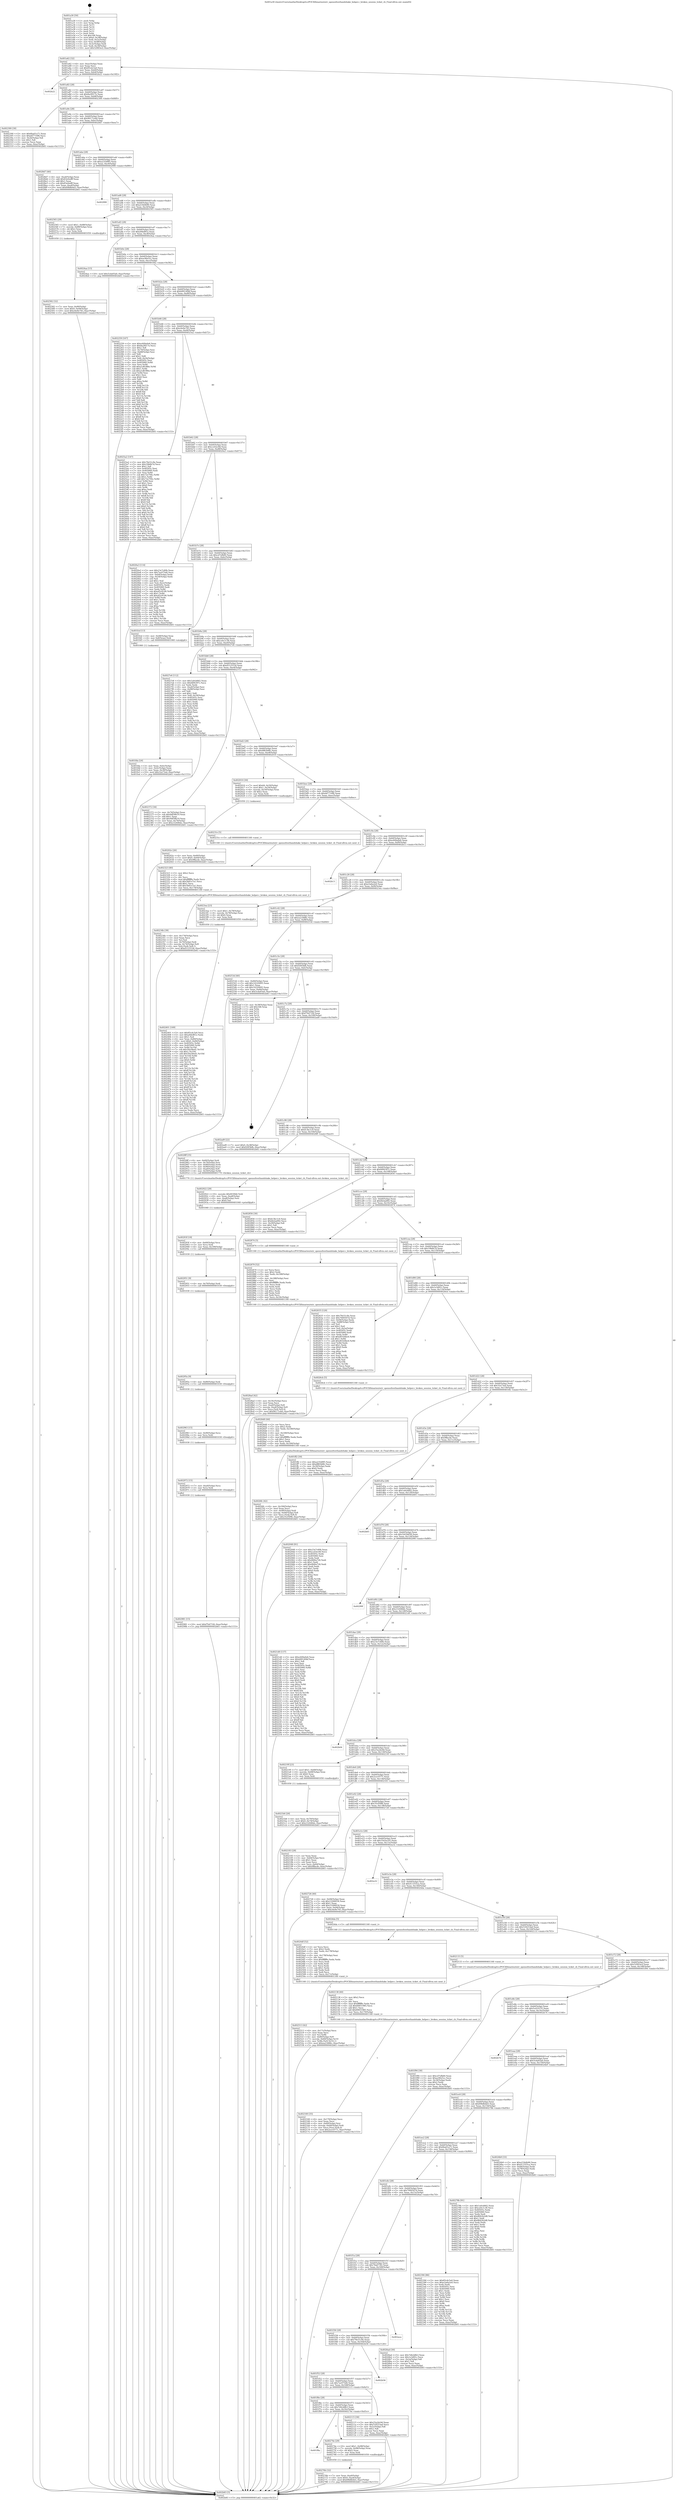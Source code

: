 digraph "0x401a30" {
  label = "0x401a30 (/mnt/c/Users/mathe/Desktop/tcc/POCII/binaries/extr_openssltesthandshake_helper.c_broken_session_ticket_cb_Final-ollvm.out::main(0))"
  labelloc = "t"
  node[shape=record]

  Entry [label="",width=0.3,height=0.3,shape=circle,fillcolor=black,style=filled]
  "0x401a62" [label="{
     0x401a62 [32]\l
     | [instrs]\l
     &nbsp;&nbsp;0x401a62 \<+6\>: mov -0xac(%rbp),%eax\l
     &nbsp;&nbsp;0x401a68 \<+2\>: mov %eax,%ecx\l
     &nbsp;&nbsp;0x401a6a \<+6\>: sub $0x85cdc5a0,%ecx\l
     &nbsp;&nbsp;0x401a70 \<+6\>: mov %eax,-0xb0(%rbp)\l
     &nbsp;&nbsp;0x401a76 \<+6\>: mov %ecx,-0xb4(%rbp)\l
     &nbsp;&nbsp;0x401a7c \<+6\>: je 0000000000402b22 \<main+0x10f2\>\l
  }"]
  "0x402b22" [label="{
     0x402b22\l
  }", style=dashed]
  "0x401a82" [label="{
     0x401a82 [28]\l
     | [instrs]\l
     &nbsp;&nbsp;0x401a82 \<+5\>: jmp 0000000000401a87 \<main+0x57\>\l
     &nbsp;&nbsp;0x401a87 \<+6\>: mov -0xb0(%rbp),%eax\l
     &nbsp;&nbsp;0x401a8d \<+5\>: sub $0x8a2f017e,%eax\l
     &nbsp;&nbsp;0x401a92 \<+6\>: mov %eax,-0xb8(%rbp)\l
     &nbsp;&nbsp;0x401a98 \<+6\>: je 0000000000402300 \<main+0x8d0\>\l
  }"]
  Exit [label="",width=0.3,height=0.3,shape=circle,fillcolor=black,style=filled,peripheries=2]
  "0x402300" [label="{
     0x402300 [30]\l
     | [instrs]\l
     &nbsp;&nbsp;0x402300 \<+5\>: mov $0x6ba01a71,%eax\l
     &nbsp;&nbsp;0x402305 \<+5\>: mov $0xdd7716f6,%ecx\l
     &nbsp;&nbsp;0x40230a \<+3\>: mov -0x2b(%rbp),%dl\l
     &nbsp;&nbsp;0x40230d \<+3\>: test $0x1,%dl\l
     &nbsp;&nbsp;0x402310 \<+3\>: cmovne %ecx,%eax\l
     &nbsp;&nbsp;0x402313 \<+6\>: mov %eax,-0xac(%rbp)\l
     &nbsp;&nbsp;0x402319 \<+5\>: jmp 0000000000402b83 \<main+0x1153\>\l
  }"]
  "0x401a9e" [label="{
     0x401a9e [28]\l
     | [instrs]\l
     &nbsp;&nbsp;0x401a9e \<+5\>: jmp 0000000000401aa3 \<main+0x73\>\l
     &nbsp;&nbsp;0x401aa3 \<+6\>: mov -0xb0(%rbp),%eax\l
     &nbsp;&nbsp;0x401aa9 \<+5\>: sub $0x96171eb0,%eax\l
     &nbsp;&nbsp;0x401aae \<+6\>: mov %eax,-0xbc(%rbp)\l
     &nbsp;&nbsp;0x401ab4 \<+6\>: je 00000000004028d7 \<main+0xea7\>\l
  }"]
  "0x402981" [label="{
     0x402981 [15]\l
     | [instrs]\l
     &nbsp;&nbsp;0x402981 \<+10\>: movl $0xf7b471fd,-0xac(%rbp)\l
     &nbsp;&nbsp;0x40298b \<+5\>: jmp 0000000000402b83 \<main+0x1153\>\l
  }"]
  "0x4028d7" [label="{
     0x4028d7 [40]\l
     | [instrs]\l
     &nbsp;&nbsp;0x4028d7 \<+6\>: mov -0xa4(%rbp),%eax\l
     &nbsp;&nbsp;0x4028dd \<+5\>: add $0x83e0edff,%eax\l
     &nbsp;&nbsp;0x4028e2 \<+3\>: add $0x1,%eax\l
     &nbsp;&nbsp;0x4028e5 \<+5\>: sub $0x83e0edff,%eax\l
     &nbsp;&nbsp;0x4028ea \<+6\>: mov %eax,-0xa4(%rbp)\l
     &nbsp;&nbsp;0x4028f0 \<+10\>: movl $0x69b8b4d3,-0xac(%rbp)\l
     &nbsp;&nbsp;0x4028fa \<+5\>: jmp 0000000000402b83 \<main+0x1153\>\l
  }"]
  "0x401aba" [label="{
     0x401aba [28]\l
     | [instrs]\l
     &nbsp;&nbsp;0x401aba \<+5\>: jmp 0000000000401abf \<main+0x8f\>\l
     &nbsp;&nbsp;0x401abf \<+6\>: mov -0xb0(%rbp),%eax\l
     &nbsp;&nbsp;0x401ac5 \<+5\>: sub $0xa235d9f5,%eax\l
     &nbsp;&nbsp;0x401aca \<+6\>: mov %eax,-0xc0(%rbp)\l
     &nbsp;&nbsp;0x401ad0 \<+6\>: je 0000000000402990 \<main+0xf60\>\l
  }"]
  "0x402972" [label="{
     0x402972 [15]\l
     | [instrs]\l
     &nbsp;&nbsp;0x402972 \<+7\>: mov -0xa0(%rbp),%rcx\l
     &nbsp;&nbsp;0x402979 \<+3\>: mov %rcx,%rdi\l
     &nbsp;&nbsp;0x40297c \<+5\>: call 0000000000401030 \<free@plt\>\l
     | [calls]\l
     &nbsp;&nbsp;0x401030 \{1\} (unknown)\l
  }"]
  "0x402990" [label="{
     0x402990\l
  }", style=dashed]
  "0x401ad6" [label="{
     0x401ad6 [28]\l
     | [instrs]\l
     &nbsp;&nbsp;0x401ad6 \<+5\>: jmp 0000000000401adb \<main+0xab\>\l
     &nbsp;&nbsp;0x401adb \<+6\>: mov -0xb0(%rbp),%eax\l
     &nbsp;&nbsp;0x401ae1 \<+5\>: sub $0xa53b4b90,%eax\l
     &nbsp;&nbsp;0x401ae6 \<+6\>: mov %eax,-0xc4(%rbp)\l
     &nbsp;&nbsp;0x401aec \<+6\>: je 0000000000402565 \<main+0xb35\>\l
  }"]
  "0x402963" [label="{
     0x402963 [15]\l
     | [instrs]\l
     &nbsp;&nbsp;0x402963 \<+7\>: mov -0x90(%rbp),%rcx\l
     &nbsp;&nbsp;0x40296a \<+3\>: mov %rcx,%rdi\l
     &nbsp;&nbsp;0x40296d \<+5\>: call 0000000000401030 \<free@plt\>\l
     | [calls]\l
     &nbsp;&nbsp;0x401030 \{1\} (unknown)\l
  }"]
  "0x402565" [label="{
     0x402565 [29]\l
     | [instrs]\l
     &nbsp;&nbsp;0x402565 \<+10\>: movl $0x1,-0x88(%rbp)\l
     &nbsp;&nbsp;0x40256f \<+7\>: movslq -0x88(%rbp),%rax\l
     &nbsp;&nbsp;0x402576 \<+4\>: shl $0x2,%rax\l
     &nbsp;&nbsp;0x40257a \<+3\>: mov %rax,%rdi\l
     &nbsp;&nbsp;0x40257d \<+5\>: call 0000000000401050 \<malloc@plt\>\l
     | [calls]\l
     &nbsp;&nbsp;0x401050 \{1\} (unknown)\l
  }"]
  "0x401af2" [label="{
     0x401af2 [28]\l
     | [instrs]\l
     &nbsp;&nbsp;0x401af2 \<+5\>: jmp 0000000000401af7 \<main+0xc7\>\l
     &nbsp;&nbsp;0x401af7 \<+6\>: mov -0xb0(%rbp),%eax\l
     &nbsp;&nbsp;0x401afd \<+5\>: sub $0xa9def81e,%eax\l
     &nbsp;&nbsp;0x401b02 \<+6\>: mov %eax,-0xc8(%rbp)\l
     &nbsp;&nbsp;0x401b08 \<+6\>: je 00000000004024aa \<main+0xa7a\>\l
  }"]
  "0x40295a" [label="{
     0x40295a [9]\l
     | [instrs]\l
     &nbsp;&nbsp;0x40295a \<+4\>: mov -0x80(%rbp),%rdi\l
     &nbsp;&nbsp;0x40295e \<+5\>: call 0000000000401030 \<free@plt\>\l
     | [calls]\l
     &nbsp;&nbsp;0x401030 \{1\} (unknown)\l
  }"]
  "0x4024aa" [label="{
     0x4024aa [15]\l
     | [instrs]\l
     &nbsp;&nbsp;0x4024aa \<+10\>: movl $0x5cda93a0,-0xac(%rbp)\l
     &nbsp;&nbsp;0x4024b4 \<+5\>: jmp 0000000000402b83 \<main+0x1153\>\l
  }"]
  "0x401b0e" [label="{
     0x401b0e [28]\l
     | [instrs]\l
     &nbsp;&nbsp;0x401b0e \<+5\>: jmp 0000000000401b13 \<main+0xe3\>\l
     &nbsp;&nbsp;0x401b13 \<+6\>: mov -0xb0(%rbp),%eax\l
     &nbsp;&nbsp;0x401b19 \<+5\>: sub $0xac90e5cc,%eax\l
     &nbsp;&nbsp;0x401b1e \<+6\>: mov %eax,-0xcc(%rbp)\l
     &nbsp;&nbsp;0x401b24 \<+6\>: je 0000000000401fb2 \<main+0x582\>\l
  }"]
  "0x402951" [label="{
     0x402951 [9]\l
     | [instrs]\l
     &nbsp;&nbsp;0x402951 \<+4\>: mov -0x70(%rbp),%rdi\l
     &nbsp;&nbsp;0x402955 \<+5\>: call 0000000000401030 \<free@plt\>\l
     | [calls]\l
     &nbsp;&nbsp;0x401030 \{1\} (unknown)\l
  }"]
  "0x401fb2" [label="{
     0x401fb2\l
  }", style=dashed]
  "0x401b2a" [label="{
     0x401b2a [28]\l
     | [instrs]\l
     &nbsp;&nbsp;0x401b2a \<+5\>: jmp 0000000000401b2f \<main+0xff\>\l
     &nbsp;&nbsp;0x401b2f \<+6\>: mov -0xb0(%rbp),%eax\l
     &nbsp;&nbsp;0x401b35 \<+5\>: sub $0xb90140bf,%eax\l
     &nbsp;&nbsp;0x401b3a \<+6\>: mov %eax,-0xd0(%rbp)\l
     &nbsp;&nbsp;0x401b40 \<+6\>: je 0000000000402259 \<main+0x829\>\l
  }"]
  "0x40293f" [label="{
     0x40293f [18]\l
     | [instrs]\l
     &nbsp;&nbsp;0x40293f \<+4\>: mov -0x60(%rbp),%rcx\l
     &nbsp;&nbsp;0x402943 \<+3\>: mov %rcx,%rdi\l
     &nbsp;&nbsp;0x402946 \<+6\>: mov %eax,-0x190(%rbp)\l
     &nbsp;&nbsp;0x40294c \<+5\>: call 0000000000401030 \<free@plt\>\l
     | [calls]\l
     &nbsp;&nbsp;0x401030 \{1\} (unknown)\l
  }"]
  "0x402259" [label="{
     0x402259 [167]\l
     | [instrs]\l
     &nbsp;&nbsp;0x402259 \<+5\>: mov $0xe449a0e6,%eax\l
     &nbsp;&nbsp;0x40225e \<+5\>: mov $0x8a2f017e,%ecx\l
     &nbsp;&nbsp;0x402263 \<+2\>: mov $0x1,%dl\l
     &nbsp;&nbsp;0x402265 \<+3\>: mov -0x74(%rbp),%esi\l
     &nbsp;&nbsp;0x402268 \<+3\>: cmp -0x68(%rbp),%esi\l
     &nbsp;&nbsp;0x40226b \<+4\>: setl %dil\l
     &nbsp;&nbsp;0x40226f \<+4\>: and $0x1,%dil\l
     &nbsp;&nbsp;0x402273 \<+4\>: mov %dil,-0x2b(%rbp)\l
     &nbsp;&nbsp;0x402277 \<+7\>: mov 0x40505c,%esi\l
     &nbsp;&nbsp;0x40227e \<+8\>: mov 0x405060,%r8d\l
     &nbsp;&nbsp;0x402286 \<+3\>: mov %esi,%r9d\l
     &nbsp;&nbsp;0x402289 \<+7\>: add $0xa1d6386e,%r9d\l
     &nbsp;&nbsp;0x402290 \<+4\>: sub $0x1,%r9d\l
     &nbsp;&nbsp;0x402294 \<+7\>: sub $0xa1d6386e,%r9d\l
     &nbsp;&nbsp;0x40229b \<+4\>: imul %r9d,%esi\l
     &nbsp;&nbsp;0x40229f \<+3\>: and $0x1,%esi\l
     &nbsp;&nbsp;0x4022a2 \<+3\>: cmp $0x0,%esi\l
     &nbsp;&nbsp;0x4022a5 \<+4\>: sete %dil\l
     &nbsp;&nbsp;0x4022a9 \<+4\>: cmp $0xa,%r8d\l
     &nbsp;&nbsp;0x4022ad \<+4\>: setl %r10b\l
     &nbsp;&nbsp;0x4022b1 \<+3\>: mov %dil,%r11b\l
     &nbsp;&nbsp;0x4022b4 \<+4\>: xor $0xff,%r11b\l
     &nbsp;&nbsp;0x4022b8 \<+3\>: mov %r10b,%bl\l
     &nbsp;&nbsp;0x4022bb \<+3\>: xor $0xff,%bl\l
     &nbsp;&nbsp;0x4022be \<+3\>: xor $0x0,%dl\l
     &nbsp;&nbsp;0x4022c1 \<+3\>: mov %r11b,%r14b\l
     &nbsp;&nbsp;0x4022c4 \<+4\>: and $0x0,%r14b\l
     &nbsp;&nbsp;0x4022c8 \<+3\>: and %dl,%dil\l
     &nbsp;&nbsp;0x4022cb \<+3\>: mov %bl,%r15b\l
     &nbsp;&nbsp;0x4022ce \<+4\>: and $0x0,%r15b\l
     &nbsp;&nbsp;0x4022d2 \<+3\>: and %dl,%r10b\l
     &nbsp;&nbsp;0x4022d5 \<+3\>: or %dil,%r14b\l
     &nbsp;&nbsp;0x4022d8 \<+3\>: or %r10b,%r15b\l
     &nbsp;&nbsp;0x4022db \<+3\>: xor %r15b,%r14b\l
     &nbsp;&nbsp;0x4022de \<+3\>: or %bl,%r11b\l
     &nbsp;&nbsp;0x4022e1 \<+4\>: xor $0xff,%r11b\l
     &nbsp;&nbsp;0x4022e5 \<+3\>: or $0x0,%dl\l
     &nbsp;&nbsp;0x4022e8 \<+3\>: and %dl,%r11b\l
     &nbsp;&nbsp;0x4022eb \<+3\>: or %r11b,%r14b\l
     &nbsp;&nbsp;0x4022ee \<+4\>: test $0x1,%r14b\l
     &nbsp;&nbsp;0x4022f2 \<+3\>: cmovne %ecx,%eax\l
     &nbsp;&nbsp;0x4022f5 \<+6\>: mov %eax,-0xac(%rbp)\l
     &nbsp;&nbsp;0x4022fb \<+5\>: jmp 0000000000402b83 \<main+0x1153\>\l
  }"]
  "0x401b46" [label="{
     0x401b46 [28]\l
     | [instrs]\l
     &nbsp;&nbsp;0x401b46 \<+5\>: jmp 0000000000401b4b \<main+0x11b\>\l
     &nbsp;&nbsp;0x401b4b \<+6\>: mov -0xb0(%rbp),%eax\l
     &nbsp;&nbsp;0x401b51 \<+5\>: sub $0xc6e9e745,%eax\l
     &nbsp;&nbsp;0x401b56 \<+6\>: mov %eax,-0xd4(%rbp)\l
     &nbsp;&nbsp;0x401b5c \<+6\>: je 00000000004025a2 \<main+0xb72\>\l
  }"]
  "0x402922" [label="{
     0x402922 [29]\l
     | [instrs]\l
     &nbsp;&nbsp;0x402922 \<+10\>: movabs $0x4030b6,%rdi\l
     &nbsp;&nbsp;0x40292c \<+6\>: mov %eax,-0xa8(%rbp)\l
     &nbsp;&nbsp;0x402932 \<+6\>: mov -0xa8(%rbp),%esi\l
     &nbsp;&nbsp;0x402938 \<+2\>: mov $0x0,%al\l
     &nbsp;&nbsp;0x40293a \<+5\>: call 0000000000401040 \<printf@plt\>\l
     | [calls]\l
     &nbsp;&nbsp;0x401040 \{1\} (unknown)\l
  }"]
  "0x4025a2" [label="{
     0x4025a2 [147]\l
     | [instrs]\l
     &nbsp;&nbsp;0x4025a2 \<+5\>: mov $0x79e51c9e,%eax\l
     &nbsp;&nbsp;0x4025a7 \<+5\>: mov $0x19b6b7d,%ecx\l
     &nbsp;&nbsp;0x4025ac \<+2\>: mov $0x1,%dl\l
     &nbsp;&nbsp;0x4025ae \<+7\>: mov 0x40505c,%esi\l
     &nbsp;&nbsp;0x4025b5 \<+7\>: mov 0x405060,%edi\l
     &nbsp;&nbsp;0x4025bc \<+3\>: mov %esi,%r8d\l
     &nbsp;&nbsp;0x4025bf \<+7\>: sub $0x72e794c,%r8d\l
     &nbsp;&nbsp;0x4025c6 \<+4\>: sub $0x1,%r8d\l
     &nbsp;&nbsp;0x4025ca \<+7\>: add $0x72e794c,%r8d\l
     &nbsp;&nbsp;0x4025d1 \<+4\>: imul %r8d,%esi\l
     &nbsp;&nbsp;0x4025d5 \<+3\>: and $0x1,%esi\l
     &nbsp;&nbsp;0x4025d8 \<+3\>: cmp $0x0,%esi\l
     &nbsp;&nbsp;0x4025db \<+4\>: sete %r9b\l
     &nbsp;&nbsp;0x4025df \<+3\>: cmp $0xa,%edi\l
     &nbsp;&nbsp;0x4025e2 \<+4\>: setl %r10b\l
     &nbsp;&nbsp;0x4025e6 \<+3\>: mov %r9b,%r11b\l
     &nbsp;&nbsp;0x4025e9 \<+4\>: xor $0xff,%r11b\l
     &nbsp;&nbsp;0x4025ed \<+3\>: mov %r10b,%bl\l
     &nbsp;&nbsp;0x4025f0 \<+3\>: xor $0xff,%bl\l
     &nbsp;&nbsp;0x4025f3 \<+3\>: xor $0x0,%dl\l
     &nbsp;&nbsp;0x4025f6 \<+3\>: mov %r11b,%r14b\l
     &nbsp;&nbsp;0x4025f9 \<+4\>: and $0x0,%r14b\l
     &nbsp;&nbsp;0x4025fd \<+3\>: and %dl,%r9b\l
     &nbsp;&nbsp;0x402600 \<+3\>: mov %bl,%r15b\l
     &nbsp;&nbsp;0x402603 \<+4\>: and $0x0,%r15b\l
     &nbsp;&nbsp;0x402607 \<+3\>: and %dl,%r10b\l
     &nbsp;&nbsp;0x40260a \<+3\>: or %r9b,%r14b\l
     &nbsp;&nbsp;0x40260d \<+3\>: or %r10b,%r15b\l
     &nbsp;&nbsp;0x402610 \<+3\>: xor %r15b,%r14b\l
     &nbsp;&nbsp;0x402613 \<+3\>: or %bl,%r11b\l
     &nbsp;&nbsp;0x402616 \<+4\>: xor $0xff,%r11b\l
     &nbsp;&nbsp;0x40261a \<+3\>: or $0x0,%dl\l
     &nbsp;&nbsp;0x40261d \<+3\>: and %dl,%r11b\l
     &nbsp;&nbsp;0x402620 \<+3\>: or %r11b,%r14b\l
     &nbsp;&nbsp;0x402623 \<+4\>: test $0x1,%r14b\l
     &nbsp;&nbsp;0x402627 \<+3\>: cmovne %ecx,%eax\l
     &nbsp;&nbsp;0x40262a \<+6\>: mov %eax,-0xac(%rbp)\l
     &nbsp;&nbsp;0x402630 \<+5\>: jmp 0000000000402b83 \<main+0x1153\>\l
  }"]
  "0x401b62" [label="{
     0x401b62 [28]\l
     | [instrs]\l
     &nbsp;&nbsp;0x401b62 \<+5\>: jmp 0000000000401b67 \<main+0x137\>\l
     &nbsp;&nbsp;0x401b67 \<+6\>: mov -0xb0(%rbp),%eax\l
     &nbsp;&nbsp;0x401b6d \<+5\>: sub $0xccd3ec9d,%eax\l
     &nbsp;&nbsp;0x401b72 \<+6\>: mov %eax,-0xd8(%rbp)\l
     &nbsp;&nbsp;0x401b78 \<+6\>: je 00000000004020a3 \<main+0x673\>\l
  }"]
  "0x4028ad" [label="{
     0x4028ad [42]\l
     | [instrs]\l
     &nbsp;&nbsp;0x4028ad \<+6\>: mov -0x18c(%rbp),%ecx\l
     &nbsp;&nbsp;0x4028b3 \<+3\>: imul %eax,%ecx\l
     &nbsp;&nbsp;0x4028b6 \<+7\>: mov -0xa0(%rbp),%r8\l
     &nbsp;&nbsp;0x4028bd \<+7\>: movslq -0xa4(%rbp),%r9\l
     &nbsp;&nbsp;0x4028c4 \<+4\>: mov %ecx,(%r8,%r9,4)\l
     &nbsp;&nbsp;0x4028c8 \<+10\>: movl $0x96171eb0,-0xac(%rbp)\l
     &nbsp;&nbsp;0x4028d2 \<+5\>: jmp 0000000000402b83 \<main+0x1153\>\l
  }"]
  "0x4020a3" [label="{
     0x4020a3 [114]\l
     | [instrs]\l
     &nbsp;&nbsp;0x4020a3 \<+5\>: mov $0x23e7c60b,%eax\l
     &nbsp;&nbsp;0x4020a8 \<+5\>: mov $0x7ac075d4,%ecx\l
     &nbsp;&nbsp;0x4020ad \<+3\>: mov -0x64(%rbp),%edx\l
     &nbsp;&nbsp;0x4020b0 \<+3\>: cmp -0x54(%rbp),%edx\l
     &nbsp;&nbsp;0x4020b3 \<+4\>: setl %sil\l
     &nbsp;&nbsp;0x4020b7 \<+4\>: and $0x1,%sil\l
     &nbsp;&nbsp;0x4020bb \<+4\>: mov %sil,-0x2c(%rbp)\l
     &nbsp;&nbsp;0x4020bf \<+7\>: mov 0x40505c,%edx\l
     &nbsp;&nbsp;0x4020c6 \<+7\>: mov 0x405060,%edi\l
     &nbsp;&nbsp;0x4020cd \<+3\>: mov %edx,%r8d\l
     &nbsp;&nbsp;0x4020d0 \<+7\>: sub $0xaf2c8146,%r8d\l
     &nbsp;&nbsp;0x4020d7 \<+4\>: sub $0x1,%r8d\l
     &nbsp;&nbsp;0x4020db \<+7\>: add $0xaf2c8146,%r8d\l
     &nbsp;&nbsp;0x4020e2 \<+4\>: imul %r8d,%edx\l
     &nbsp;&nbsp;0x4020e6 \<+3\>: and $0x1,%edx\l
     &nbsp;&nbsp;0x4020e9 \<+3\>: cmp $0x0,%edx\l
     &nbsp;&nbsp;0x4020ec \<+4\>: sete %sil\l
     &nbsp;&nbsp;0x4020f0 \<+3\>: cmp $0xa,%edi\l
     &nbsp;&nbsp;0x4020f3 \<+4\>: setl %r9b\l
     &nbsp;&nbsp;0x4020f7 \<+3\>: mov %sil,%r10b\l
     &nbsp;&nbsp;0x4020fa \<+3\>: and %r9b,%r10b\l
     &nbsp;&nbsp;0x4020fd \<+3\>: xor %r9b,%sil\l
     &nbsp;&nbsp;0x402100 \<+3\>: or %sil,%r10b\l
     &nbsp;&nbsp;0x402103 \<+4\>: test $0x1,%r10b\l
     &nbsp;&nbsp;0x402107 \<+3\>: cmovne %ecx,%eax\l
     &nbsp;&nbsp;0x40210a \<+6\>: mov %eax,-0xac(%rbp)\l
     &nbsp;&nbsp;0x402110 \<+5\>: jmp 0000000000402b83 \<main+0x1153\>\l
  }"]
  "0x401b7e" [label="{
     0x401b7e [28]\l
     | [instrs]\l
     &nbsp;&nbsp;0x401b7e \<+5\>: jmp 0000000000401b83 \<main+0x153\>\l
     &nbsp;&nbsp;0x401b83 \<+6\>: mov -0xb0(%rbp),%eax\l
     &nbsp;&nbsp;0x401b89 \<+5\>: sub $0xcd7efb60,%eax\l
     &nbsp;&nbsp;0x401b8e \<+6\>: mov %eax,-0xdc(%rbp)\l
     &nbsp;&nbsp;0x401b94 \<+6\>: je 0000000000401fcd \<main+0x59d\>\l
  }"]
  "0x402879" [label="{
     0x402879 [52]\l
     | [instrs]\l
     &nbsp;&nbsp;0x402879 \<+2\>: xor %ecx,%ecx\l
     &nbsp;&nbsp;0x40287b \<+5\>: mov $0x2,%edx\l
     &nbsp;&nbsp;0x402880 \<+6\>: mov %edx,-0x188(%rbp)\l
     &nbsp;&nbsp;0x402886 \<+1\>: cltd\l
     &nbsp;&nbsp;0x402887 \<+6\>: mov -0x188(%rbp),%esi\l
     &nbsp;&nbsp;0x40288d \<+2\>: idiv %esi\l
     &nbsp;&nbsp;0x40288f \<+6\>: imul $0xfffffffe,%edx,%edx\l
     &nbsp;&nbsp;0x402895 \<+2\>: mov %ecx,%edi\l
     &nbsp;&nbsp;0x402897 \<+2\>: sub %edx,%edi\l
     &nbsp;&nbsp;0x402899 \<+2\>: mov %ecx,%edx\l
     &nbsp;&nbsp;0x40289b \<+3\>: sub $0x1,%edx\l
     &nbsp;&nbsp;0x40289e \<+2\>: add %edx,%edi\l
     &nbsp;&nbsp;0x4028a0 \<+2\>: sub %edi,%ecx\l
     &nbsp;&nbsp;0x4028a2 \<+6\>: mov %ecx,-0x18c(%rbp)\l
     &nbsp;&nbsp;0x4028a8 \<+5\>: call 0000000000401160 \<next_i\>\l
     | [calls]\l
     &nbsp;&nbsp;0x401160 \{1\} (/mnt/c/Users/mathe/Desktop/tcc/POCII/binaries/extr_openssltesthandshake_helper.c_broken_session_ticket_cb_Final-ollvm.out::next_i)\l
  }"]
  "0x401fcd" [label="{
     0x401fcd [13]\l
     | [instrs]\l
     &nbsp;&nbsp;0x401fcd \<+4\>: mov -0x48(%rbp),%rax\l
     &nbsp;&nbsp;0x401fd1 \<+4\>: mov 0x8(%rax),%rdi\l
     &nbsp;&nbsp;0x401fd5 \<+5\>: call 0000000000401060 \<atoi@plt\>\l
     | [calls]\l
     &nbsp;&nbsp;0x401060 \{1\} (unknown)\l
  }"]
  "0x401b9a" [label="{
     0x401b9a [28]\l
     | [instrs]\l
     &nbsp;&nbsp;0x401b9a \<+5\>: jmp 0000000000401b9f \<main+0x16f\>\l
     &nbsp;&nbsp;0x401b9f \<+6\>: mov -0xb0(%rbp),%eax\l
     &nbsp;&nbsp;0x401ba5 \<+5\>: sub $0xce0c1c36,%eax\l
     &nbsp;&nbsp;0x401baa \<+6\>: mov %eax,-0xe0(%rbp)\l
     &nbsp;&nbsp;0x401bb0 \<+6\>: je 00000000004027e6 \<main+0xdb6\>\l
  }"]
  "0x40276b" [label="{
     0x40276b [32]\l
     | [instrs]\l
     &nbsp;&nbsp;0x40276b \<+7\>: mov %rax,-0xa0(%rbp)\l
     &nbsp;&nbsp;0x402772 \<+10\>: movl $0x0,-0xa4(%rbp)\l
     &nbsp;&nbsp;0x40277c \<+10\>: movl $0x69b8b4d3,-0xac(%rbp)\l
     &nbsp;&nbsp;0x402786 \<+5\>: jmp 0000000000402b83 \<main+0x1153\>\l
  }"]
  "0x4027e6" [label="{
     0x4027e6 [112]\l
     | [instrs]\l
     &nbsp;&nbsp;0x4027e6 \<+5\>: mov $0x1a0cb842,%eax\l
     &nbsp;&nbsp;0x4027eb \<+5\>: mov $0xfd94397c,%ecx\l
     &nbsp;&nbsp;0x4027f0 \<+2\>: xor %edx,%edx\l
     &nbsp;&nbsp;0x4027f2 \<+6\>: mov -0xa4(%rbp),%esi\l
     &nbsp;&nbsp;0x4027f8 \<+6\>: cmp -0x98(%rbp),%esi\l
     &nbsp;&nbsp;0x4027fe \<+4\>: setl %dil\l
     &nbsp;&nbsp;0x402802 \<+4\>: and $0x1,%dil\l
     &nbsp;&nbsp;0x402806 \<+4\>: mov %dil,-0x29(%rbp)\l
     &nbsp;&nbsp;0x40280a \<+7\>: mov 0x40505c,%esi\l
     &nbsp;&nbsp;0x402811 \<+8\>: mov 0x405060,%r8d\l
     &nbsp;&nbsp;0x402819 \<+3\>: sub $0x1,%edx\l
     &nbsp;&nbsp;0x40281c \<+3\>: mov %esi,%r9d\l
     &nbsp;&nbsp;0x40281f \<+3\>: add %edx,%r9d\l
     &nbsp;&nbsp;0x402822 \<+4\>: imul %r9d,%esi\l
     &nbsp;&nbsp;0x402826 \<+3\>: and $0x1,%esi\l
     &nbsp;&nbsp;0x402829 \<+3\>: cmp $0x0,%esi\l
     &nbsp;&nbsp;0x40282c \<+4\>: sete %dil\l
     &nbsp;&nbsp;0x402830 \<+4\>: cmp $0xa,%r8d\l
     &nbsp;&nbsp;0x402834 \<+4\>: setl %r10b\l
     &nbsp;&nbsp;0x402838 \<+3\>: mov %dil,%r11b\l
     &nbsp;&nbsp;0x40283b \<+3\>: and %r10b,%r11b\l
     &nbsp;&nbsp;0x40283e \<+3\>: xor %r10b,%dil\l
     &nbsp;&nbsp;0x402841 \<+3\>: or %dil,%r11b\l
     &nbsp;&nbsp;0x402844 \<+4\>: test $0x1,%r11b\l
     &nbsp;&nbsp;0x402848 \<+3\>: cmovne %ecx,%eax\l
     &nbsp;&nbsp;0x40284b \<+6\>: mov %eax,-0xac(%rbp)\l
     &nbsp;&nbsp;0x402851 \<+5\>: jmp 0000000000402b83 \<main+0x1153\>\l
  }"]
  "0x401bb6" [label="{
     0x401bb6 [28]\l
     | [instrs]\l
     &nbsp;&nbsp;0x401bb6 \<+5\>: jmp 0000000000401bbb \<main+0x18b\>\l
     &nbsp;&nbsp;0x401bbb \<+6\>: mov -0xb0(%rbp),%eax\l
     &nbsp;&nbsp;0x401bc1 \<+5\>: sub $0xd512553d,%eax\l
     &nbsp;&nbsp;0x401bc6 \<+6\>: mov %eax,-0xe4(%rbp)\l
     &nbsp;&nbsp;0x401bcc \<+6\>: je 0000000000402372 \<main+0x942\>\l
  }"]
  "0x401f8a" [label="{
     0x401f8a\l
  }", style=dashed]
  "0x402372" [label="{
     0x402372 [34]\l
     | [instrs]\l
     &nbsp;&nbsp;0x402372 \<+3\>: mov -0x74(%rbp),%eax\l
     &nbsp;&nbsp;0x402375 \<+5\>: sub $0x9df58b19,%eax\l
     &nbsp;&nbsp;0x40237a \<+3\>: add $0x1,%eax\l
     &nbsp;&nbsp;0x40237d \<+5\>: add $0x9df58b19,%eax\l
     &nbsp;&nbsp;0x402382 \<+3\>: mov %eax,-0x74(%rbp)\l
     &nbsp;&nbsp;0x402385 \<+10\>: movl $0x232446dc,-0xac(%rbp)\l
     &nbsp;&nbsp;0x40238f \<+5\>: jmp 0000000000402b83 \<main+0x1153\>\l
  }"]
  "0x401bd2" [label="{
     0x401bd2 [28]\l
     | [instrs]\l
     &nbsp;&nbsp;0x401bd2 \<+5\>: jmp 0000000000401bd7 \<main+0x1a7\>\l
     &nbsp;&nbsp;0x401bd7 \<+6\>: mov -0xb0(%rbp),%eax\l
     &nbsp;&nbsp;0x401bdd \<+5\>: sub $0xd883b8fc,%eax\l
     &nbsp;&nbsp;0x401be2 \<+6\>: mov %eax,-0xe8(%rbp)\l
     &nbsp;&nbsp;0x401be8 \<+6\>: je 0000000000402010 \<main+0x5e0\>\l
  }"]
  "0x40274e" [label="{
     0x40274e [29]\l
     | [instrs]\l
     &nbsp;&nbsp;0x40274e \<+10\>: movl $0x1,-0x98(%rbp)\l
     &nbsp;&nbsp;0x402758 \<+7\>: movslq -0x98(%rbp),%rax\l
     &nbsp;&nbsp;0x40275f \<+4\>: shl $0x2,%rax\l
     &nbsp;&nbsp;0x402763 \<+3\>: mov %rax,%rdi\l
     &nbsp;&nbsp;0x402766 \<+5\>: call 0000000000401050 \<malloc@plt\>\l
     | [calls]\l
     &nbsp;&nbsp;0x401050 \{1\} (unknown)\l
  }"]
  "0x402010" [label="{
     0x402010 [30]\l
     | [instrs]\l
     &nbsp;&nbsp;0x402010 \<+7\>: movl $0x64,-0x50(%rbp)\l
     &nbsp;&nbsp;0x402017 \<+7\>: movl $0x1,-0x54(%rbp)\l
     &nbsp;&nbsp;0x40201e \<+4\>: movslq -0x54(%rbp),%rax\l
     &nbsp;&nbsp;0x402022 \<+4\>: shl $0x2,%rax\l
     &nbsp;&nbsp;0x402026 \<+3\>: mov %rax,%rdi\l
     &nbsp;&nbsp;0x402029 \<+5\>: call 0000000000401050 \<malloc@plt\>\l
     | [calls]\l
     &nbsp;&nbsp;0x401050 \{1\} (unknown)\l
  }"]
  "0x401bee" [label="{
     0x401bee [28]\l
     | [instrs]\l
     &nbsp;&nbsp;0x401bee \<+5\>: jmp 0000000000401bf3 \<main+0x1c3\>\l
     &nbsp;&nbsp;0x401bf3 \<+6\>: mov -0xb0(%rbp),%eax\l
     &nbsp;&nbsp;0x401bf9 \<+5\>: sub $0xdd7716f6,%eax\l
     &nbsp;&nbsp;0x401bfe \<+6\>: mov %eax,-0xec(%rbp)\l
     &nbsp;&nbsp;0x401c04 \<+6\>: je 000000000040231e \<main+0x8ee\>\l
  }"]
  "0x4026fc" [label="{
     0x4026fc [42]\l
     | [instrs]\l
     &nbsp;&nbsp;0x4026fc \<+6\>: mov -0x184(%rbp),%ecx\l
     &nbsp;&nbsp;0x402702 \<+3\>: imul %eax,%ecx\l
     &nbsp;&nbsp;0x402705 \<+7\>: mov -0x90(%rbp),%rdi\l
     &nbsp;&nbsp;0x40270c \<+7\>: movslq -0x94(%rbp),%r8\l
     &nbsp;&nbsp;0x402713 \<+4\>: mov %ecx,(%rdi,%r8,4)\l
     &nbsp;&nbsp;0x402717 \<+10\>: movl $0x35cf5f96,-0xac(%rbp)\l
     &nbsp;&nbsp;0x402721 \<+5\>: jmp 0000000000402b83 \<main+0x1153\>\l
  }"]
  "0x40231e" [label="{
     0x40231e [5]\l
     | [instrs]\l
     &nbsp;&nbsp;0x40231e \<+5\>: call 0000000000401160 \<next_i\>\l
     | [calls]\l
     &nbsp;&nbsp;0x401160 \{1\} (/mnt/c/Users/mathe/Desktop/tcc/POCII/binaries/extr_openssltesthandshake_helper.c_broken_session_ticket_cb_Final-ollvm.out::next_i)\l
  }"]
  "0x401c0a" [label="{
     0x401c0a [28]\l
     | [instrs]\l
     &nbsp;&nbsp;0x401c0a \<+5\>: jmp 0000000000401c0f \<main+0x1df\>\l
     &nbsp;&nbsp;0x401c0f \<+6\>: mov -0xb0(%rbp),%eax\l
     &nbsp;&nbsp;0x401c15 \<+5\>: sub $0xe449a0e6,%eax\l
     &nbsp;&nbsp;0x401c1a \<+6\>: mov %eax,-0xf0(%rbp)\l
     &nbsp;&nbsp;0x401c20 \<+6\>: je 0000000000402b13 \<main+0x10e3\>\l
  }"]
  "0x4026d0" [label="{
     0x4026d0 [44]\l
     | [instrs]\l
     &nbsp;&nbsp;0x4026d0 \<+2\>: xor %ecx,%ecx\l
     &nbsp;&nbsp;0x4026d2 \<+5\>: mov $0x2,%edx\l
     &nbsp;&nbsp;0x4026d7 \<+6\>: mov %edx,-0x180(%rbp)\l
     &nbsp;&nbsp;0x4026dd \<+1\>: cltd\l
     &nbsp;&nbsp;0x4026de \<+6\>: mov -0x180(%rbp),%esi\l
     &nbsp;&nbsp;0x4026e4 \<+2\>: idiv %esi\l
     &nbsp;&nbsp;0x4026e6 \<+6\>: imul $0xfffffffe,%edx,%edx\l
     &nbsp;&nbsp;0x4026ec \<+3\>: sub $0x1,%ecx\l
     &nbsp;&nbsp;0x4026ef \<+2\>: sub %ecx,%edx\l
     &nbsp;&nbsp;0x4026f1 \<+6\>: mov %edx,-0x184(%rbp)\l
     &nbsp;&nbsp;0x4026f7 \<+5\>: call 0000000000401160 \<next_i\>\l
     | [calls]\l
     &nbsp;&nbsp;0x401160 \{1\} (/mnt/c/Users/mathe/Desktop/tcc/POCII/binaries/extr_openssltesthandshake_helper.c_broken_session_ticket_cb_Final-ollvm.out::next_i)\l
  }"]
  "0x402b13" [label="{
     0x402b13\l
  }", style=dashed]
  "0x401c26" [label="{
     0x401c26 [28]\l
     | [instrs]\l
     &nbsp;&nbsp;0x401c26 \<+5\>: jmp 0000000000401c2b \<main+0x1fb\>\l
     &nbsp;&nbsp;0x401c2b \<+6\>: mov -0xb0(%rbp),%eax\l
     &nbsp;&nbsp;0x401c31 \<+5\>: sub $0xe5a6a2e0,%eax\l
     &nbsp;&nbsp;0x401c36 \<+6\>: mov %eax,-0xf4(%rbp)\l
     &nbsp;&nbsp;0x401c3c \<+6\>: je 00000000004023ea \<main+0x9ba\>\l
  }"]
  "0x402582" [label="{
     0x402582 [32]\l
     | [instrs]\l
     &nbsp;&nbsp;0x402582 \<+7\>: mov %rax,-0x90(%rbp)\l
     &nbsp;&nbsp;0x402589 \<+10\>: movl $0x0,-0x94(%rbp)\l
     &nbsp;&nbsp;0x402593 \<+10\>: movl $0xc6e9e745,-0xac(%rbp)\l
     &nbsp;&nbsp;0x40259d \<+5\>: jmp 0000000000402b83 \<main+0x1153\>\l
  }"]
  "0x4023ea" [label="{
     0x4023ea [23]\l
     | [instrs]\l
     &nbsp;&nbsp;0x4023ea \<+7\>: movl $0x1,-0x78(%rbp)\l
     &nbsp;&nbsp;0x4023f1 \<+4\>: movslq -0x78(%rbp),%rax\l
     &nbsp;&nbsp;0x4023f5 \<+4\>: shl $0x0,%rax\l
     &nbsp;&nbsp;0x4023f9 \<+3\>: mov %rax,%rdi\l
     &nbsp;&nbsp;0x4023fc \<+5\>: call 0000000000401050 \<malloc@plt\>\l
     | [calls]\l
     &nbsp;&nbsp;0x401050 \{1\} (unknown)\l
  }"]
  "0x401c42" [label="{
     0x401c42 [28]\l
     | [instrs]\l
     &nbsp;&nbsp;0x401c42 \<+5\>: jmp 0000000000401c47 \<main+0x217\>\l
     &nbsp;&nbsp;0x401c47 \<+6\>: mov -0xb0(%rbp),%eax\l
     &nbsp;&nbsp;0x401c4d \<+5\>: sub $0xea23486c,%eax\l
     &nbsp;&nbsp;0x401c52 \<+6\>: mov %eax,-0xf8(%rbp)\l
     &nbsp;&nbsp;0x401c58 \<+6\>: je 000000000040253d \<main+0xb0d\>\l
  }"]
  "0x402513" [label="{
     0x402513 [42]\l
     | [instrs]\l
     &nbsp;&nbsp;0x402513 \<+6\>: mov -0x17c(%rbp),%ecx\l
     &nbsp;&nbsp;0x402519 \<+3\>: imul %eax,%ecx\l
     &nbsp;&nbsp;0x40251c \<+3\>: mov %cl,%r8b\l
     &nbsp;&nbsp;0x40251f \<+4\>: mov -0x80(%rbp),%r9\l
     &nbsp;&nbsp;0x402523 \<+7\>: movslq -0x84(%rbp),%r10\l
     &nbsp;&nbsp;0x40252a \<+4\>: mov %r8b,(%r9,%r10,1)\l
     &nbsp;&nbsp;0x40252e \<+10\>: movl $0xea23486c,-0xac(%rbp)\l
     &nbsp;&nbsp;0x402538 \<+5\>: jmp 0000000000402b83 \<main+0x1153\>\l
  }"]
  "0x40253d" [label="{
     0x40253d [40]\l
     | [instrs]\l
     &nbsp;&nbsp;0x40253d \<+6\>: mov -0x84(%rbp),%eax\l
     &nbsp;&nbsp;0x402543 \<+5\>: add $0x14220495,%eax\l
     &nbsp;&nbsp;0x402548 \<+3\>: add $0x1,%eax\l
     &nbsp;&nbsp;0x40254b \<+5\>: sub $0x14220495,%eax\l
     &nbsp;&nbsp;0x402550 \<+6\>: mov %eax,-0x84(%rbp)\l
     &nbsp;&nbsp;0x402556 \<+10\>: movl $0x5cda93a0,-0xac(%rbp)\l
     &nbsp;&nbsp;0x402560 \<+5\>: jmp 0000000000402b83 \<main+0x1153\>\l
  }"]
  "0x401c5e" [label="{
     0x401c5e [28]\l
     | [instrs]\l
     &nbsp;&nbsp;0x401c5e \<+5\>: jmp 0000000000401c63 \<main+0x233\>\l
     &nbsp;&nbsp;0x401c63 \<+6\>: mov -0xb0(%rbp),%eax\l
     &nbsp;&nbsp;0x401c69 \<+5\>: sub $0xf20f3bfb,%eax\l
     &nbsp;&nbsp;0x401c6e \<+6\>: mov %eax,-0xfc(%rbp)\l
     &nbsp;&nbsp;0x401c74 \<+6\>: je 0000000000402aef \<main+0x10bf\>\l
  }"]
  "0x4024df" [label="{
     0x4024df [52]\l
     | [instrs]\l
     &nbsp;&nbsp;0x4024df \<+2\>: xor %ecx,%ecx\l
     &nbsp;&nbsp;0x4024e1 \<+5\>: mov $0x2,%edx\l
     &nbsp;&nbsp;0x4024e6 \<+6\>: mov %edx,-0x178(%rbp)\l
     &nbsp;&nbsp;0x4024ec \<+1\>: cltd\l
     &nbsp;&nbsp;0x4024ed \<+6\>: mov -0x178(%rbp),%esi\l
     &nbsp;&nbsp;0x4024f3 \<+2\>: idiv %esi\l
     &nbsp;&nbsp;0x4024f5 \<+6\>: imul $0xfffffffe,%edx,%edx\l
     &nbsp;&nbsp;0x4024fb \<+2\>: mov %ecx,%edi\l
     &nbsp;&nbsp;0x4024fd \<+2\>: sub %edx,%edi\l
     &nbsp;&nbsp;0x4024ff \<+2\>: mov %ecx,%edx\l
     &nbsp;&nbsp;0x402501 \<+3\>: sub $0x1,%edx\l
     &nbsp;&nbsp;0x402504 \<+2\>: add %edx,%edi\l
     &nbsp;&nbsp;0x402506 \<+2\>: sub %edi,%ecx\l
     &nbsp;&nbsp;0x402508 \<+6\>: mov %ecx,-0x17c(%rbp)\l
     &nbsp;&nbsp;0x40250e \<+5\>: call 0000000000401160 \<next_i\>\l
     | [calls]\l
     &nbsp;&nbsp;0x401160 \{1\} (/mnt/c/Users/mathe/Desktop/tcc/POCII/binaries/extr_openssltesthandshake_helper.c_broken_session_ticket_cb_Final-ollvm.out::next_i)\l
  }"]
  "0x402aef" [label="{
     0x402aef [21]\l
     | [instrs]\l
     &nbsp;&nbsp;0x402aef \<+3\>: mov -0x38(%rbp),%eax\l
     &nbsp;&nbsp;0x402af2 \<+7\>: add $0x168,%rsp\l
     &nbsp;&nbsp;0x402af9 \<+1\>: pop %rbx\l
     &nbsp;&nbsp;0x402afa \<+2\>: pop %r12\l
     &nbsp;&nbsp;0x402afc \<+2\>: pop %r13\l
     &nbsp;&nbsp;0x402afe \<+2\>: pop %r14\l
     &nbsp;&nbsp;0x402b00 \<+2\>: pop %r15\l
     &nbsp;&nbsp;0x402b02 \<+1\>: pop %rbp\l
     &nbsp;&nbsp;0x402b03 \<+1\>: ret\l
  }"]
  "0x401c7a" [label="{
     0x401c7a [28]\l
     | [instrs]\l
     &nbsp;&nbsp;0x401c7a \<+5\>: jmp 0000000000401c7f \<main+0x24f\>\l
     &nbsp;&nbsp;0x401c7f \<+6\>: mov -0xb0(%rbp),%eax\l
     &nbsp;&nbsp;0x401c85 \<+5\>: sub $0xf7b471fd,%eax\l
     &nbsp;&nbsp;0x401c8a \<+6\>: mov %eax,-0x100(%rbp)\l
     &nbsp;&nbsp;0x401c90 \<+6\>: je 0000000000402ad9 \<main+0x10a9\>\l
  }"]
  "0x402401" [label="{
     0x402401 [169]\l
     | [instrs]\l
     &nbsp;&nbsp;0x402401 \<+5\>: mov $0x85cdc5a0,%ecx\l
     &nbsp;&nbsp;0x402406 \<+5\>: mov $0xa9def81e,%edx\l
     &nbsp;&nbsp;0x40240b \<+3\>: mov $0x1,%sil\l
     &nbsp;&nbsp;0x40240e \<+4\>: mov %rax,-0x80(%rbp)\l
     &nbsp;&nbsp;0x402412 \<+10\>: movl $0x0,-0x84(%rbp)\l
     &nbsp;&nbsp;0x40241c \<+8\>: mov 0x40505c,%r8d\l
     &nbsp;&nbsp;0x402424 \<+8\>: mov 0x405060,%r9d\l
     &nbsp;&nbsp;0x40242c \<+3\>: mov %r8d,%r10d\l
     &nbsp;&nbsp;0x40242f \<+7\>: sub $0x50a58ed1,%r10d\l
     &nbsp;&nbsp;0x402436 \<+4\>: sub $0x1,%r10d\l
     &nbsp;&nbsp;0x40243a \<+7\>: add $0x50a58ed1,%r10d\l
     &nbsp;&nbsp;0x402441 \<+4\>: imul %r10d,%r8d\l
     &nbsp;&nbsp;0x402445 \<+4\>: and $0x1,%r8d\l
     &nbsp;&nbsp;0x402449 \<+4\>: cmp $0x0,%r8d\l
     &nbsp;&nbsp;0x40244d \<+4\>: sete %r11b\l
     &nbsp;&nbsp;0x402451 \<+4\>: cmp $0xa,%r9d\l
     &nbsp;&nbsp;0x402455 \<+3\>: setl %bl\l
     &nbsp;&nbsp;0x402458 \<+3\>: mov %r11b,%r14b\l
     &nbsp;&nbsp;0x40245b \<+4\>: xor $0xff,%r14b\l
     &nbsp;&nbsp;0x40245f \<+3\>: mov %bl,%r15b\l
     &nbsp;&nbsp;0x402462 \<+4\>: xor $0xff,%r15b\l
     &nbsp;&nbsp;0x402466 \<+4\>: xor $0x1,%sil\l
     &nbsp;&nbsp;0x40246a \<+3\>: mov %r14b,%r12b\l
     &nbsp;&nbsp;0x40246d \<+4\>: and $0xff,%r12b\l
     &nbsp;&nbsp;0x402471 \<+3\>: and %sil,%r11b\l
     &nbsp;&nbsp;0x402474 \<+3\>: mov %r15b,%r13b\l
     &nbsp;&nbsp;0x402477 \<+4\>: and $0xff,%r13b\l
     &nbsp;&nbsp;0x40247b \<+3\>: and %sil,%bl\l
     &nbsp;&nbsp;0x40247e \<+3\>: or %r11b,%r12b\l
     &nbsp;&nbsp;0x402481 \<+3\>: or %bl,%r13b\l
     &nbsp;&nbsp;0x402484 \<+3\>: xor %r13b,%r12b\l
     &nbsp;&nbsp;0x402487 \<+3\>: or %r15b,%r14b\l
     &nbsp;&nbsp;0x40248a \<+4\>: xor $0xff,%r14b\l
     &nbsp;&nbsp;0x40248e \<+4\>: or $0x1,%sil\l
     &nbsp;&nbsp;0x402492 \<+3\>: and %sil,%r14b\l
     &nbsp;&nbsp;0x402495 \<+3\>: or %r14b,%r12b\l
     &nbsp;&nbsp;0x402498 \<+4\>: test $0x1,%r12b\l
     &nbsp;&nbsp;0x40249c \<+3\>: cmovne %edx,%ecx\l
     &nbsp;&nbsp;0x40249f \<+6\>: mov %ecx,-0xac(%rbp)\l
     &nbsp;&nbsp;0x4024a5 \<+5\>: jmp 0000000000402b83 \<main+0x1153\>\l
  }"]
  "0x402ad9" [label="{
     0x402ad9 [22]\l
     | [instrs]\l
     &nbsp;&nbsp;0x402ad9 \<+7\>: movl $0x0,-0x38(%rbp)\l
     &nbsp;&nbsp;0x402ae0 \<+10\>: movl $0xf20f3bfb,-0xac(%rbp)\l
     &nbsp;&nbsp;0x402aea \<+5\>: jmp 0000000000402b83 \<main+0x1153\>\l
  }"]
  "0x401c96" [label="{
     0x401c96 [28]\l
     | [instrs]\l
     &nbsp;&nbsp;0x401c96 \<+5\>: jmp 0000000000401c9b \<main+0x26b\>\l
     &nbsp;&nbsp;0x401c9b \<+6\>: mov -0xb0(%rbp),%eax\l
     &nbsp;&nbsp;0x401ca1 \<+5\>: sub $0xfc3bc1c0,%eax\l
     &nbsp;&nbsp;0x401ca6 \<+6\>: mov %eax,-0x104(%rbp)\l
     &nbsp;&nbsp;0x401cac \<+6\>: je 00000000004028ff \<main+0xecf\>\l
  }"]
  "0x40234b" [label="{
     0x40234b [39]\l
     | [instrs]\l
     &nbsp;&nbsp;0x40234b \<+6\>: mov -0x174(%rbp),%ecx\l
     &nbsp;&nbsp;0x402351 \<+3\>: imul %eax,%ecx\l
     &nbsp;&nbsp;0x402354 \<+3\>: mov %cl,%sil\l
     &nbsp;&nbsp;0x402357 \<+4\>: mov -0x70(%rbp),%rdi\l
     &nbsp;&nbsp;0x40235b \<+4\>: movslq -0x74(%rbp),%r8\l
     &nbsp;&nbsp;0x40235f \<+4\>: mov %sil,(%rdi,%r8,1)\l
     &nbsp;&nbsp;0x402363 \<+10\>: movl $0xd512553d,-0xac(%rbp)\l
     &nbsp;&nbsp;0x40236d \<+5\>: jmp 0000000000402b83 \<main+0x1153\>\l
  }"]
  "0x4028ff" [label="{
     0x4028ff [35]\l
     | [instrs]\l
     &nbsp;&nbsp;0x4028ff \<+4\>: mov -0x60(%rbp),%rdi\l
     &nbsp;&nbsp;0x402903 \<+4\>: mov -0x70(%rbp),%rsi\l
     &nbsp;&nbsp;0x402907 \<+4\>: mov -0x80(%rbp),%rdx\l
     &nbsp;&nbsp;0x40290b \<+7\>: mov -0x90(%rbp),%rcx\l
     &nbsp;&nbsp;0x402912 \<+7\>: mov -0xa0(%rbp),%r8\l
     &nbsp;&nbsp;0x402919 \<+4\>: mov -0x50(%rbp),%r9d\l
     &nbsp;&nbsp;0x40291d \<+5\>: call 0000000000401770 \<broken_session_ticket_cb\>\l
     | [calls]\l
     &nbsp;&nbsp;0x401770 \{1\} (/mnt/c/Users/mathe/Desktop/tcc/POCII/binaries/extr_openssltesthandshake_helper.c_broken_session_ticket_cb_Final-ollvm.out::broken_session_ticket_cb)\l
  }"]
  "0x401cb2" [label="{
     0x401cb2 [28]\l
     | [instrs]\l
     &nbsp;&nbsp;0x401cb2 \<+5\>: jmp 0000000000401cb7 \<main+0x287\>\l
     &nbsp;&nbsp;0x401cb7 \<+6\>: mov -0xb0(%rbp),%eax\l
     &nbsp;&nbsp;0x401cbd \<+5\>: sub $0xfd94397c,%eax\l
     &nbsp;&nbsp;0x401cc2 \<+6\>: mov %eax,-0x108(%rbp)\l
     &nbsp;&nbsp;0x401cc8 \<+6\>: je 0000000000402856 \<main+0xe26\>\l
  }"]
  "0x402323" [label="{
     0x402323 [40]\l
     | [instrs]\l
     &nbsp;&nbsp;0x402323 \<+5\>: mov $0x2,%ecx\l
     &nbsp;&nbsp;0x402328 \<+1\>: cltd\l
     &nbsp;&nbsp;0x402329 \<+2\>: idiv %ecx\l
     &nbsp;&nbsp;0x40232b \<+6\>: imul $0xfffffffe,%edx,%ecx\l
     &nbsp;&nbsp;0x402331 \<+6\>: sub $0x5b81e7a1,%ecx\l
     &nbsp;&nbsp;0x402337 \<+3\>: add $0x1,%ecx\l
     &nbsp;&nbsp;0x40233a \<+6\>: add $0x5b81e7a1,%ecx\l
     &nbsp;&nbsp;0x402340 \<+6\>: mov %ecx,-0x174(%rbp)\l
     &nbsp;&nbsp;0x402346 \<+5\>: call 0000000000401160 \<next_i\>\l
     | [calls]\l
     &nbsp;&nbsp;0x401160 \{1\} (/mnt/c/Users/mathe/Desktop/tcc/POCII/binaries/extr_openssltesthandshake_helper.c_broken_session_ticket_cb_Final-ollvm.out::next_i)\l
  }"]
  "0x402856" [label="{
     0x402856 [30]\l
     | [instrs]\l
     &nbsp;&nbsp;0x402856 \<+5\>: mov $0xfc3bc1c0,%eax\l
     &nbsp;&nbsp;0x40285b \<+5\>: mov $0xfdcba092,%ecx\l
     &nbsp;&nbsp;0x402860 \<+3\>: mov -0x29(%rbp),%dl\l
     &nbsp;&nbsp;0x402863 \<+3\>: test $0x1,%dl\l
     &nbsp;&nbsp;0x402866 \<+3\>: cmovne %ecx,%eax\l
     &nbsp;&nbsp;0x402869 \<+6\>: mov %eax,-0xac(%rbp)\l
     &nbsp;&nbsp;0x40286f \<+5\>: jmp 0000000000402b83 \<main+0x1153\>\l
  }"]
  "0x401cce" [label="{
     0x401cce [28]\l
     | [instrs]\l
     &nbsp;&nbsp;0x401cce \<+5\>: jmp 0000000000401cd3 \<main+0x2a3\>\l
     &nbsp;&nbsp;0x401cd3 \<+6\>: mov -0xb0(%rbp),%eax\l
     &nbsp;&nbsp;0x401cd9 \<+5\>: sub $0xfdcba092,%eax\l
     &nbsp;&nbsp;0x401cde \<+6\>: mov %eax,-0x10c(%rbp)\l
     &nbsp;&nbsp;0x401ce4 \<+6\>: je 0000000000402874 \<main+0xe44\>\l
  }"]
  "0x4021b6" [label="{
     0x4021b6 [26]\l
     | [instrs]\l
     &nbsp;&nbsp;0x4021b6 \<+4\>: mov %rax,-0x70(%rbp)\l
     &nbsp;&nbsp;0x4021ba \<+7\>: movl $0x0,-0x74(%rbp)\l
     &nbsp;&nbsp;0x4021c1 \<+10\>: movl $0x232446dc,-0xac(%rbp)\l
     &nbsp;&nbsp;0x4021cb \<+5\>: jmp 0000000000402b83 \<main+0x1153\>\l
  }"]
  "0x402874" [label="{
     0x402874 [5]\l
     | [instrs]\l
     &nbsp;&nbsp;0x402874 \<+5\>: call 0000000000401160 \<next_i\>\l
     | [calls]\l
     &nbsp;&nbsp;0x401160 \{1\} (/mnt/c/Users/mathe/Desktop/tcc/POCII/binaries/extr_openssltesthandshake_helper.c_broken_session_ticket_cb_Final-ollvm.out::next_i)\l
  }"]
  "0x401cea" [label="{
     0x401cea [28]\l
     | [instrs]\l
     &nbsp;&nbsp;0x401cea \<+5\>: jmp 0000000000401cef \<main+0x2bf\>\l
     &nbsp;&nbsp;0x401cef \<+6\>: mov -0xb0(%rbp),%eax\l
     &nbsp;&nbsp;0x401cf5 \<+5\>: sub $0x19b6b7d,%eax\l
     &nbsp;&nbsp;0x401cfa \<+6\>: mov %eax,-0x110(%rbp)\l
     &nbsp;&nbsp;0x401d00 \<+6\>: je 0000000000402635 \<main+0xc05\>\l
  }"]
  "0x402160" [label="{
     0x402160 [35]\l
     | [instrs]\l
     &nbsp;&nbsp;0x402160 \<+6\>: mov -0x170(%rbp),%ecx\l
     &nbsp;&nbsp;0x402166 \<+3\>: imul %eax,%ecx\l
     &nbsp;&nbsp;0x402169 \<+4\>: mov -0x60(%rbp),%rsi\l
     &nbsp;&nbsp;0x40216d \<+4\>: movslq -0x64(%rbp),%rdi\l
     &nbsp;&nbsp;0x402171 \<+3\>: mov %ecx,(%rsi,%rdi,4)\l
     &nbsp;&nbsp;0x402174 \<+10\>: movl $0x2ce10771,-0xac(%rbp)\l
     &nbsp;&nbsp;0x40217e \<+5\>: jmp 0000000000402b83 \<main+0x1153\>\l
  }"]
  "0x402635" [label="{
     0x402635 [120]\l
     | [instrs]\l
     &nbsp;&nbsp;0x402635 \<+5\>: mov $0x79e51c9e,%eax\l
     &nbsp;&nbsp;0x40263a \<+5\>: mov $0x7000507d,%ecx\l
     &nbsp;&nbsp;0x40263f \<+6\>: mov -0x94(%rbp),%edx\l
     &nbsp;&nbsp;0x402645 \<+6\>: cmp -0x88(%rbp),%edx\l
     &nbsp;&nbsp;0x40264b \<+4\>: setl %sil\l
     &nbsp;&nbsp;0x40264f \<+4\>: and $0x1,%sil\l
     &nbsp;&nbsp;0x402653 \<+4\>: mov %sil,-0x2a(%rbp)\l
     &nbsp;&nbsp;0x402657 \<+7\>: mov 0x40505c,%edx\l
     &nbsp;&nbsp;0x40265e \<+7\>: mov 0x405060,%edi\l
     &nbsp;&nbsp;0x402665 \<+3\>: mov %edx,%r8d\l
     &nbsp;&nbsp;0x402668 \<+7\>: sub $0xd01b4be4,%r8d\l
     &nbsp;&nbsp;0x40266f \<+4\>: sub $0x1,%r8d\l
     &nbsp;&nbsp;0x402673 \<+7\>: add $0xd01b4be4,%r8d\l
     &nbsp;&nbsp;0x40267a \<+4\>: imul %r8d,%edx\l
     &nbsp;&nbsp;0x40267e \<+3\>: and $0x1,%edx\l
     &nbsp;&nbsp;0x402681 \<+3\>: cmp $0x0,%edx\l
     &nbsp;&nbsp;0x402684 \<+4\>: sete %sil\l
     &nbsp;&nbsp;0x402688 \<+3\>: cmp $0xa,%edi\l
     &nbsp;&nbsp;0x40268b \<+4\>: setl %r9b\l
     &nbsp;&nbsp;0x40268f \<+3\>: mov %sil,%r10b\l
     &nbsp;&nbsp;0x402692 \<+3\>: and %r9b,%r10b\l
     &nbsp;&nbsp;0x402695 \<+3\>: xor %r9b,%sil\l
     &nbsp;&nbsp;0x402698 \<+3\>: or %sil,%r10b\l
     &nbsp;&nbsp;0x40269b \<+4\>: test $0x1,%r10b\l
     &nbsp;&nbsp;0x40269f \<+3\>: cmovne %ecx,%eax\l
     &nbsp;&nbsp;0x4026a2 \<+6\>: mov %eax,-0xac(%rbp)\l
     &nbsp;&nbsp;0x4026a8 \<+5\>: jmp 0000000000402b83 \<main+0x1153\>\l
  }"]
  "0x401d06" [label="{
     0x401d06 [28]\l
     | [instrs]\l
     &nbsp;&nbsp;0x401d06 \<+5\>: jmp 0000000000401d0b \<main+0x2db\>\l
     &nbsp;&nbsp;0x401d0b \<+6\>: mov -0xb0(%rbp),%eax\l
     &nbsp;&nbsp;0x401d11 \<+5\>: sub $0x1e3d91c,%eax\l
     &nbsp;&nbsp;0x401d16 \<+6\>: mov %eax,-0x114(%rbp)\l
     &nbsp;&nbsp;0x401d1c \<+6\>: je 00000000004026cb \<main+0xc9b\>\l
  }"]
  "0x402138" [label="{
     0x402138 [40]\l
     | [instrs]\l
     &nbsp;&nbsp;0x402138 \<+5\>: mov $0x2,%ecx\l
     &nbsp;&nbsp;0x40213d \<+1\>: cltd\l
     &nbsp;&nbsp;0x40213e \<+2\>: idiv %ecx\l
     &nbsp;&nbsp;0x402140 \<+6\>: imul $0xfffffffe,%edx,%ecx\l
     &nbsp;&nbsp;0x402146 \<+6\>: sub $0x60651985,%ecx\l
     &nbsp;&nbsp;0x40214c \<+3\>: add $0x1,%ecx\l
     &nbsp;&nbsp;0x40214f \<+6\>: add $0x60651985,%ecx\l
     &nbsp;&nbsp;0x402155 \<+6\>: mov %ecx,-0x170(%rbp)\l
     &nbsp;&nbsp;0x40215b \<+5\>: call 0000000000401160 \<next_i\>\l
     | [calls]\l
     &nbsp;&nbsp;0x401160 \{1\} (/mnt/c/Users/mathe/Desktop/tcc/POCII/binaries/extr_openssltesthandshake_helper.c_broken_session_ticket_cb_Final-ollvm.out::next_i)\l
  }"]
  "0x4026cb" [label="{
     0x4026cb [5]\l
     | [instrs]\l
     &nbsp;&nbsp;0x4026cb \<+5\>: call 0000000000401160 \<next_i\>\l
     | [calls]\l
     &nbsp;&nbsp;0x401160 \{1\} (/mnt/c/Users/mathe/Desktop/tcc/POCII/binaries/extr_openssltesthandshake_helper.c_broken_session_ticket_cb_Final-ollvm.out::next_i)\l
  }"]
  "0x401d22" [label="{
     0x401d22 [28]\l
     | [instrs]\l
     &nbsp;&nbsp;0x401d22 \<+5\>: jmp 0000000000401d27 \<main+0x2f7\>\l
     &nbsp;&nbsp;0x401d27 \<+6\>: mov -0xb0(%rbp),%eax\l
     &nbsp;&nbsp;0x401d2d \<+5\>: sub $0x32a73ed,%eax\l
     &nbsp;&nbsp;0x401d32 \<+6\>: mov %eax,-0x118(%rbp)\l
     &nbsp;&nbsp;0x401d38 \<+6\>: je 0000000000401ff2 \<main+0x5c2\>\l
  }"]
  "0x401f6e" [label="{
     0x401f6e [28]\l
     | [instrs]\l
     &nbsp;&nbsp;0x401f6e \<+5\>: jmp 0000000000401f73 \<main+0x543\>\l
     &nbsp;&nbsp;0x401f73 \<+6\>: mov -0xb0(%rbp),%eax\l
     &nbsp;&nbsp;0x401f79 \<+5\>: sub $0x7d4cb8b3,%eax\l
     &nbsp;&nbsp;0x401f7e \<+6\>: mov %eax,-0x16c(%rbp)\l
     &nbsp;&nbsp;0x401f84 \<+6\>: je 000000000040274e \<main+0xd1e\>\l
  }"]
  "0x401ff2" [label="{
     0x401ff2 [30]\l
     | [instrs]\l
     &nbsp;&nbsp;0x401ff2 \<+5\>: mov $0xa235d9f5,%eax\l
     &nbsp;&nbsp;0x401ff7 \<+5\>: mov $0xd883b8fc,%ecx\l
     &nbsp;&nbsp;0x401ffc \<+3\>: mov -0x30(%rbp),%edx\l
     &nbsp;&nbsp;0x401fff \<+3\>: cmp $0x0,%edx\l
     &nbsp;&nbsp;0x402002 \<+3\>: cmove %ecx,%eax\l
     &nbsp;&nbsp;0x402005 \<+6\>: mov %eax,-0xac(%rbp)\l
     &nbsp;&nbsp;0x40200b \<+5\>: jmp 0000000000402b83 \<main+0x1153\>\l
  }"]
  "0x401d3e" [label="{
     0x401d3e [28]\l
     | [instrs]\l
     &nbsp;&nbsp;0x401d3e \<+5\>: jmp 0000000000401d43 \<main+0x313\>\l
     &nbsp;&nbsp;0x401d43 \<+6\>: mov -0xb0(%rbp),%eax\l
     &nbsp;&nbsp;0x401d49 \<+5\>: sub $0x9ffacde,%eax\l
     &nbsp;&nbsp;0x401d4e \<+6\>: mov %eax,-0x11c(%rbp)\l
     &nbsp;&nbsp;0x401d54 \<+6\>: je 0000000000402048 \<main+0x618\>\l
  }"]
  "0x402115" [label="{
     0x402115 [30]\l
     | [instrs]\l
     &nbsp;&nbsp;0x402115 \<+5\>: mov $0x25a2dc9d,%eax\l
     &nbsp;&nbsp;0x40211a \<+5\>: mov $0x518253ad,%ecx\l
     &nbsp;&nbsp;0x40211f \<+3\>: mov -0x2c(%rbp),%dl\l
     &nbsp;&nbsp;0x402122 \<+3\>: test $0x1,%dl\l
     &nbsp;&nbsp;0x402125 \<+3\>: cmovne %ecx,%eax\l
     &nbsp;&nbsp;0x402128 \<+6\>: mov %eax,-0xac(%rbp)\l
     &nbsp;&nbsp;0x40212e \<+5\>: jmp 0000000000402b83 \<main+0x1153\>\l
  }"]
  "0x402048" [label="{
     0x402048 [91]\l
     | [instrs]\l
     &nbsp;&nbsp;0x402048 \<+5\>: mov $0x23e7c60b,%eax\l
     &nbsp;&nbsp;0x40204d \<+5\>: mov $0xccd3ec9d,%ecx\l
     &nbsp;&nbsp;0x402052 \<+7\>: mov 0x40505c,%edx\l
     &nbsp;&nbsp;0x402059 \<+7\>: mov 0x405060,%esi\l
     &nbsp;&nbsp;0x402060 \<+2\>: mov %edx,%edi\l
     &nbsp;&nbsp;0x402062 \<+6\>: sub $0x4fd0a726,%edi\l
     &nbsp;&nbsp;0x402068 \<+3\>: sub $0x1,%edi\l
     &nbsp;&nbsp;0x40206b \<+6\>: add $0x4fd0a726,%edi\l
     &nbsp;&nbsp;0x402071 \<+3\>: imul %edi,%edx\l
     &nbsp;&nbsp;0x402074 \<+3\>: and $0x1,%edx\l
     &nbsp;&nbsp;0x402077 \<+3\>: cmp $0x0,%edx\l
     &nbsp;&nbsp;0x40207a \<+4\>: sete %r8b\l
     &nbsp;&nbsp;0x40207e \<+3\>: cmp $0xa,%esi\l
     &nbsp;&nbsp;0x402081 \<+4\>: setl %r9b\l
     &nbsp;&nbsp;0x402085 \<+3\>: mov %r8b,%r10b\l
     &nbsp;&nbsp;0x402088 \<+3\>: and %r9b,%r10b\l
     &nbsp;&nbsp;0x40208b \<+3\>: xor %r9b,%r8b\l
     &nbsp;&nbsp;0x40208e \<+3\>: or %r8b,%r10b\l
     &nbsp;&nbsp;0x402091 \<+4\>: test $0x1,%r10b\l
     &nbsp;&nbsp;0x402095 \<+3\>: cmovne %ecx,%eax\l
     &nbsp;&nbsp;0x402098 \<+6\>: mov %eax,-0xac(%rbp)\l
     &nbsp;&nbsp;0x40209e \<+5\>: jmp 0000000000402b83 \<main+0x1153\>\l
  }"]
  "0x401d5a" [label="{
     0x401d5a [28]\l
     | [instrs]\l
     &nbsp;&nbsp;0x401d5a \<+5\>: jmp 0000000000401d5f \<main+0x32f\>\l
     &nbsp;&nbsp;0x401d5f \<+6\>: mov -0xb0(%rbp),%eax\l
     &nbsp;&nbsp;0x401d65 \<+5\>: sub $0x1a0cb842,%eax\l
     &nbsp;&nbsp;0x401d6a \<+6\>: mov %eax,-0x120(%rbp)\l
     &nbsp;&nbsp;0x401d70 \<+6\>: je 0000000000402b65 \<main+0x1135\>\l
  }"]
  "0x401f52" [label="{
     0x401f52 [28]\l
     | [instrs]\l
     &nbsp;&nbsp;0x401f52 \<+5\>: jmp 0000000000401f57 \<main+0x527\>\l
     &nbsp;&nbsp;0x401f57 \<+6\>: mov -0xb0(%rbp),%eax\l
     &nbsp;&nbsp;0x401f5d \<+5\>: sub $0x7ac075d4,%eax\l
     &nbsp;&nbsp;0x401f62 \<+6\>: mov %eax,-0x168(%rbp)\l
     &nbsp;&nbsp;0x401f68 \<+6\>: je 0000000000402115 \<main+0x6e5\>\l
  }"]
  "0x402b65" [label="{
     0x402b65\l
  }", style=dashed]
  "0x401d76" [label="{
     0x401d76 [28]\l
     | [instrs]\l
     &nbsp;&nbsp;0x401d76 \<+5\>: jmp 0000000000401d7b \<main+0x34b\>\l
     &nbsp;&nbsp;0x401d7b \<+6\>: mov -0xb0(%rbp),%eax\l
     &nbsp;&nbsp;0x401d81 \<+5\>: sub $0x1b43b658,%eax\l
     &nbsp;&nbsp;0x401d86 \<+6\>: mov %eax,-0x124(%rbp)\l
     &nbsp;&nbsp;0x401d8c \<+6\>: je 000000000040299f \<main+0xf6f\>\l
  }"]
  "0x402b56" [label="{
     0x402b56\l
  }", style=dashed]
  "0x40299f" [label="{
     0x40299f\l
  }", style=dashed]
  "0x401d92" [label="{
     0x401d92 [28]\l
     | [instrs]\l
     &nbsp;&nbsp;0x401d92 \<+5\>: jmp 0000000000401d97 \<main+0x367\>\l
     &nbsp;&nbsp;0x401d97 \<+6\>: mov -0xb0(%rbp),%eax\l
     &nbsp;&nbsp;0x401d9d \<+5\>: sub $0x232446dc,%eax\l
     &nbsp;&nbsp;0x401da2 \<+6\>: mov %eax,-0x128(%rbp)\l
     &nbsp;&nbsp;0x401da8 \<+6\>: je 00000000004021d0 \<main+0x7a0\>\l
  }"]
  "0x401f36" [label="{
     0x401f36 [28]\l
     | [instrs]\l
     &nbsp;&nbsp;0x401f36 \<+5\>: jmp 0000000000401f3b \<main+0x50b\>\l
     &nbsp;&nbsp;0x401f3b \<+6\>: mov -0xb0(%rbp),%eax\l
     &nbsp;&nbsp;0x401f41 \<+5\>: sub $0x79e51c9e,%eax\l
     &nbsp;&nbsp;0x401f46 \<+6\>: mov %eax,-0x164(%rbp)\l
     &nbsp;&nbsp;0x401f4c \<+6\>: je 0000000000402b56 \<main+0x1126\>\l
  }"]
  "0x4021d0" [label="{
     0x4021d0 [137]\l
     | [instrs]\l
     &nbsp;&nbsp;0x4021d0 \<+5\>: mov $0xe449a0e6,%eax\l
     &nbsp;&nbsp;0x4021d5 \<+5\>: mov $0xb90140bf,%ecx\l
     &nbsp;&nbsp;0x4021da \<+2\>: mov $0x1,%dl\l
     &nbsp;&nbsp;0x4021dc \<+2\>: xor %esi,%esi\l
     &nbsp;&nbsp;0x4021de \<+7\>: mov 0x40505c,%edi\l
     &nbsp;&nbsp;0x4021e5 \<+8\>: mov 0x405060,%r8d\l
     &nbsp;&nbsp;0x4021ed \<+3\>: sub $0x1,%esi\l
     &nbsp;&nbsp;0x4021f0 \<+3\>: mov %edi,%r9d\l
     &nbsp;&nbsp;0x4021f3 \<+3\>: add %esi,%r9d\l
     &nbsp;&nbsp;0x4021f6 \<+4\>: imul %r9d,%edi\l
     &nbsp;&nbsp;0x4021fa \<+3\>: and $0x1,%edi\l
     &nbsp;&nbsp;0x4021fd \<+3\>: cmp $0x0,%edi\l
     &nbsp;&nbsp;0x402200 \<+4\>: sete %r10b\l
     &nbsp;&nbsp;0x402204 \<+4\>: cmp $0xa,%r8d\l
     &nbsp;&nbsp;0x402208 \<+4\>: setl %r11b\l
     &nbsp;&nbsp;0x40220c \<+3\>: mov %r10b,%bl\l
     &nbsp;&nbsp;0x40220f \<+3\>: xor $0xff,%bl\l
     &nbsp;&nbsp;0x402212 \<+3\>: mov %r11b,%r14b\l
     &nbsp;&nbsp;0x402215 \<+4\>: xor $0xff,%r14b\l
     &nbsp;&nbsp;0x402219 \<+3\>: xor $0x0,%dl\l
     &nbsp;&nbsp;0x40221c \<+3\>: mov %bl,%r15b\l
     &nbsp;&nbsp;0x40221f \<+4\>: and $0x0,%r15b\l
     &nbsp;&nbsp;0x402223 \<+3\>: and %dl,%r10b\l
     &nbsp;&nbsp;0x402226 \<+3\>: mov %r14b,%r12b\l
     &nbsp;&nbsp;0x402229 \<+4\>: and $0x0,%r12b\l
     &nbsp;&nbsp;0x40222d \<+3\>: and %dl,%r11b\l
     &nbsp;&nbsp;0x402230 \<+3\>: or %r10b,%r15b\l
     &nbsp;&nbsp;0x402233 \<+3\>: or %r11b,%r12b\l
     &nbsp;&nbsp;0x402236 \<+3\>: xor %r12b,%r15b\l
     &nbsp;&nbsp;0x402239 \<+3\>: or %r14b,%bl\l
     &nbsp;&nbsp;0x40223c \<+3\>: xor $0xff,%bl\l
     &nbsp;&nbsp;0x40223f \<+3\>: or $0x0,%dl\l
     &nbsp;&nbsp;0x402242 \<+2\>: and %dl,%bl\l
     &nbsp;&nbsp;0x402244 \<+3\>: or %bl,%r15b\l
     &nbsp;&nbsp;0x402247 \<+4\>: test $0x1,%r15b\l
     &nbsp;&nbsp;0x40224b \<+3\>: cmovne %ecx,%eax\l
     &nbsp;&nbsp;0x40224e \<+6\>: mov %eax,-0xac(%rbp)\l
     &nbsp;&nbsp;0x402254 \<+5\>: jmp 0000000000402b83 \<main+0x1153\>\l
  }"]
  "0x401dae" [label="{
     0x401dae [28]\l
     | [instrs]\l
     &nbsp;&nbsp;0x401dae \<+5\>: jmp 0000000000401db3 \<main+0x383\>\l
     &nbsp;&nbsp;0x401db3 \<+6\>: mov -0xb0(%rbp),%eax\l
     &nbsp;&nbsp;0x401db9 \<+5\>: sub $0x23e7c60b,%eax\l
     &nbsp;&nbsp;0x401dbe \<+6\>: mov %eax,-0x12c(%rbp)\l
     &nbsp;&nbsp;0x401dc4 \<+6\>: je 0000000000402b04 \<main+0x10d4\>\l
  }"]
  "0x402aca" [label="{
     0x402aca\l
  }", style=dashed]
  "0x402b04" [label="{
     0x402b04\l
  }", style=dashed]
  "0x401dca" [label="{
     0x401dca [28]\l
     | [instrs]\l
     &nbsp;&nbsp;0x401dca \<+5\>: jmp 0000000000401dcf \<main+0x39f\>\l
     &nbsp;&nbsp;0x401dcf \<+6\>: mov -0xb0(%rbp),%eax\l
     &nbsp;&nbsp;0x401dd5 \<+5\>: sub $0x25a2dc9d,%eax\l
     &nbsp;&nbsp;0x401dda \<+6\>: mov %eax,-0x130(%rbp)\l
     &nbsp;&nbsp;0x401de0 \<+6\>: je 000000000040219f \<main+0x76f\>\l
  }"]
  "0x401f1a" [label="{
     0x401f1a [28]\l
     | [instrs]\l
     &nbsp;&nbsp;0x401f1a \<+5\>: jmp 0000000000401f1f \<main+0x4ef\>\l
     &nbsp;&nbsp;0x401f1f \<+6\>: mov -0xb0(%rbp),%eax\l
     &nbsp;&nbsp;0x401f25 \<+5\>: sub $0x76a673f2,%eax\l
     &nbsp;&nbsp;0x401f2a \<+6\>: mov %eax,-0x160(%rbp)\l
     &nbsp;&nbsp;0x401f30 \<+6\>: je 0000000000402aca \<main+0x109a\>\l
  }"]
  "0x40219f" [label="{
     0x40219f [23]\l
     | [instrs]\l
     &nbsp;&nbsp;0x40219f \<+7\>: movl $0x1,-0x68(%rbp)\l
     &nbsp;&nbsp;0x4021a6 \<+4\>: movslq -0x68(%rbp),%rax\l
     &nbsp;&nbsp;0x4021aa \<+4\>: shl $0x0,%rax\l
     &nbsp;&nbsp;0x4021ae \<+3\>: mov %rax,%rdi\l
     &nbsp;&nbsp;0x4021b1 \<+5\>: call 0000000000401050 \<malloc@plt\>\l
     | [calls]\l
     &nbsp;&nbsp;0x401050 \{1\} (unknown)\l
  }"]
  "0x401de6" [label="{
     0x401de6 [28]\l
     | [instrs]\l
     &nbsp;&nbsp;0x401de6 \<+5\>: jmp 0000000000401deb \<main+0x3bb\>\l
     &nbsp;&nbsp;0x401deb \<+6\>: mov -0xb0(%rbp),%eax\l
     &nbsp;&nbsp;0x401df1 \<+5\>: sub $0x2ce10771,%eax\l
     &nbsp;&nbsp;0x401df6 \<+6\>: mov %eax,-0x134(%rbp)\l
     &nbsp;&nbsp;0x401dfc \<+6\>: je 0000000000402183 \<main+0x753\>\l
  }"]
  "0x4026ad" [label="{
     0x4026ad [30]\l
     | [instrs]\l
     &nbsp;&nbsp;0x4026ad \<+5\>: mov $0x7d4cb8b3,%eax\l
     &nbsp;&nbsp;0x4026b2 \<+5\>: mov $0x1e3d91c,%ecx\l
     &nbsp;&nbsp;0x4026b7 \<+3\>: mov -0x2a(%rbp),%dl\l
     &nbsp;&nbsp;0x4026ba \<+3\>: test $0x1,%dl\l
     &nbsp;&nbsp;0x4026bd \<+3\>: cmovne %ecx,%eax\l
     &nbsp;&nbsp;0x4026c0 \<+6\>: mov %eax,-0xac(%rbp)\l
     &nbsp;&nbsp;0x4026c6 \<+5\>: jmp 0000000000402b83 \<main+0x1153\>\l
  }"]
  "0x402183" [label="{
     0x402183 [28]\l
     | [instrs]\l
     &nbsp;&nbsp;0x402183 \<+2\>: xor %eax,%eax\l
     &nbsp;&nbsp;0x402185 \<+3\>: mov -0x64(%rbp),%ecx\l
     &nbsp;&nbsp;0x402188 \<+3\>: sub $0x1,%eax\l
     &nbsp;&nbsp;0x40218b \<+2\>: sub %eax,%ecx\l
     &nbsp;&nbsp;0x40218d \<+3\>: mov %ecx,-0x64(%rbp)\l
     &nbsp;&nbsp;0x402190 \<+10\>: movl $0x9ffacde,-0xac(%rbp)\l
     &nbsp;&nbsp;0x40219a \<+5\>: jmp 0000000000402b83 \<main+0x1153\>\l
  }"]
  "0x401e02" [label="{
     0x401e02 [28]\l
     | [instrs]\l
     &nbsp;&nbsp;0x401e02 \<+5\>: jmp 0000000000401e07 \<main+0x3d7\>\l
     &nbsp;&nbsp;0x401e07 \<+6\>: mov -0xb0(%rbp),%eax\l
     &nbsp;&nbsp;0x401e0d \<+5\>: sub $0x35cf5f96,%eax\l
     &nbsp;&nbsp;0x401e12 \<+6\>: mov %eax,-0x138(%rbp)\l
     &nbsp;&nbsp;0x401e18 \<+6\>: je 0000000000402726 \<main+0xcf6\>\l
  }"]
  "0x401efe" [label="{
     0x401efe [28]\l
     | [instrs]\l
     &nbsp;&nbsp;0x401efe \<+5\>: jmp 0000000000401f03 \<main+0x4d3\>\l
     &nbsp;&nbsp;0x401f03 \<+6\>: mov -0xb0(%rbp),%eax\l
     &nbsp;&nbsp;0x401f09 \<+5\>: sub $0x7000507d,%eax\l
     &nbsp;&nbsp;0x401f0e \<+6\>: mov %eax,-0x15c(%rbp)\l
     &nbsp;&nbsp;0x401f14 \<+6\>: je 00000000004026ad \<main+0xc7d\>\l
  }"]
  "0x402726" [label="{
     0x402726 [40]\l
     | [instrs]\l
     &nbsp;&nbsp;0x402726 \<+6\>: mov -0x94(%rbp),%eax\l
     &nbsp;&nbsp;0x40272c \<+5\>: sub $0x23266034,%eax\l
     &nbsp;&nbsp;0x402731 \<+3\>: add $0x1,%eax\l
     &nbsp;&nbsp;0x402734 \<+5\>: add $0x23266034,%eax\l
     &nbsp;&nbsp;0x402739 \<+6\>: mov %eax,-0x94(%rbp)\l
     &nbsp;&nbsp;0x40273f \<+10\>: movl $0xc6e9e745,-0xac(%rbp)\l
     &nbsp;&nbsp;0x402749 \<+5\>: jmp 0000000000402b83 \<main+0x1153\>\l
  }"]
  "0x401e1e" [label="{
     0x401e1e [28]\l
     | [instrs]\l
     &nbsp;&nbsp;0x401e1e \<+5\>: jmp 0000000000401e23 \<main+0x3f3\>\l
     &nbsp;&nbsp;0x401e23 \<+6\>: mov -0xb0(%rbp),%eax\l
     &nbsp;&nbsp;0x401e29 \<+5\>: sub $0x35d3a145,%eax\l
     &nbsp;&nbsp;0x401e2e \<+6\>: mov %eax,-0x13c(%rbp)\l
     &nbsp;&nbsp;0x401e34 \<+6\>: je 0000000000402a32 \<main+0x1002\>\l
  }"]
  "0x402394" [label="{
     0x402394 [86]\l
     | [instrs]\l
     &nbsp;&nbsp;0x402394 \<+5\>: mov $0x85cdc5a0,%eax\l
     &nbsp;&nbsp;0x402399 \<+5\>: mov $0xe5a6a2e0,%ecx\l
     &nbsp;&nbsp;0x40239e \<+2\>: xor %edx,%edx\l
     &nbsp;&nbsp;0x4023a0 \<+7\>: mov 0x40505c,%esi\l
     &nbsp;&nbsp;0x4023a7 \<+7\>: mov 0x405060,%edi\l
     &nbsp;&nbsp;0x4023ae \<+3\>: sub $0x1,%edx\l
     &nbsp;&nbsp;0x4023b1 \<+3\>: mov %esi,%r8d\l
     &nbsp;&nbsp;0x4023b4 \<+3\>: add %edx,%r8d\l
     &nbsp;&nbsp;0x4023b7 \<+4\>: imul %r8d,%esi\l
     &nbsp;&nbsp;0x4023bb \<+3\>: and $0x1,%esi\l
     &nbsp;&nbsp;0x4023be \<+3\>: cmp $0x0,%esi\l
     &nbsp;&nbsp;0x4023c1 \<+4\>: sete %r9b\l
     &nbsp;&nbsp;0x4023c5 \<+3\>: cmp $0xa,%edi\l
     &nbsp;&nbsp;0x4023c8 \<+4\>: setl %r10b\l
     &nbsp;&nbsp;0x4023cc \<+3\>: mov %r9b,%r11b\l
     &nbsp;&nbsp;0x4023cf \<+3\>: and %r10b,%r11b\l
     &nbsp;&nbsp;0x4023d2 \<+3\>: xor %r10b,%r9b\l
     &nbsp;&nbsp;0x4023d5 \<+3\>: or %r9b,%r11b\l
     &nbsp;&nbsp;0x4023d8 \<+4\>: test $0x1,%r11b\l
     &nbsp;&nbsp;0x4023dc \<+3\>: cmovne %ecx,%eax\l
     &nbsp;&nbsp;0x4023df \<+6\>: mov %eax,-0xac(%rbp)\l
     &nbsp;&nbsp;0x4023e5 \<+5\>: jmp 0000000000402b83 \<main+0x1153\>\l
  }"]
  "0x402a32" [label="{
     0x402a32\l
  }", style=dashed]
  "0x401e3a" [label="{
     0x401e3a [28]\l
     | [instrs]\l
     &nbsp;&nbsp;0x401e3a \<+5\>: jmp 0000000000401e3f \<main+0x40f\>\l
     &nbsp;&nbsp;0x401e3f \<+6\>: mov -0xb0(%rbp),%eax\l
     &nbsp;&nbsp;0x401e45 \<+5\>: sub $0x413355ca,%eax\l
     &nbsp;&nbsp;0x401e4a \<+6\>: mov %eax,-0x140(%rbp)\l
     &nbsp;&nbsp;0x401e50 \<+6\>: je 00000000004024da \<main+0xaaa\>\l
  }"]
  "0x401ee2" [label="{
     0x401ee2 [28]\l
     | [instrs]\l
     &nbsp;&nbsp;0x401ee2 \<+5\>: jmp 0000000000401ee7 \<main+0x4b7\>\l
     &nbsp;&nbsp;0x401ee7 \<+6\>: mov -0xb0(%rbp),%eax\l
     &nbsp;&nbsp;0x401eed \<+5\>: sub $0x6ba01a71,%eax\l
     &nbsp;&nbsp;0x401ef2 \<+6\>: mov %eax,-0x158(%rbp)\l
     &nbsp;&nbsp;0x401ef8 \<+6\>: je 0000000000402394 \<main+0x964\>\l
  }"]
  "0x4024da" [label="{
     0x4024da [5]\l
     | [instrs]\l
     &nbsp;&nbsp;0x4024da \<+5\>: call 0000000000401160 \<next_i\>\l
     | [calls]\l
     &nbsp;&nbsp;0x401160 \{1\} (/mnt/c/Users/mathe/Desktop/tcc/POCII/binaries/extr_openssltesthandshake_helper.c_broken_session_ticket_cb_Final-ollvm.out::next_i)\l
  }"]
  "0x401e56" [label="{
     0x401e56 [28]\l
     | [instrs]\l
     &nbsp;&nbsp;0x401e56 \<+5\>: jmp 0000000000401e5b \<main+0x42b\>\l
     &nbsp;&nbsp;0x401e5b \<+6\>: mov -0xb0(%rbp),%eax\l
     &nbsp;&nbsp;0x401e61 \<+5\>: sub $0x518253ad,%eax\l
     &nbsp;&nbsp;0x401e66 \<+6\>: mov %eax,-0x144(%rbp)\l
     &nbsp;&nbsp;0x401e6c \<+6\>: je 0000000000402133 \<main+0x703\>\l
  }"]
  "0x40278b" [label="{
     0x40278b [91]\l
     | [instrs]\l
     &nbsp;&nbsp;0x40278b \<+5\>: mov $0x1a0cb842,%eax\l
     &nbsp;&nbsp;0x402790 \<+5\>: mov $0xce0c1c36,%ecx\l
     &nbsp;&nbsp;0x402795 \<+7\>: mov 0x40505c,%edx\l
     &nbsp;&nbsp;0x40279c \<+7\>: mov 0x405060,%esi\l
     &nbsp;&nbsp;0x4027a3 \<+2\>: mov %edx,%edi\l
     &nbsp;&nbsp;0x4027a5 \<+6\>: add $0x8642b2d8,%edi\l
     &nbsp;&nbsp;0x4027ab \<+3\>: sub $0x1,%edi\l
     &nbsp;&nbsp;0x4027ae \<+6\>: sub $0x8642b2d8,%edi\l
     &nbsp;&nbsp;0x4027b4 \<+3\>: imul %edi,%edx\l
     &nbsp;&nbsp;0x4027b7 \<+3\>: and $0x1,%edx\l
     &nbsp;&nbsp;0x4027ba \<+3\>: cmp $0x0,%edx\l
     &nbsp;&nbsp;0x4027bd \<+4\>: sete %r8b\l
     &nbsp;&nbsp;0x4027c1 \<+3\>: cmp $0xa,%esi\l
     &nbsp;&nbsp;0x4027c4 \<+4\>: setl %r9b\l
     &nbsp;&nbsp;0x4027c8 \<+3\>: mov %r8b,%r10b\l
     &nbsp;&nbsp;0x4027cb \<+3\>: and %r9b,%r10b\l
     &nbsp;&nbsp;0x4027ce \<+3\>: xor %r9b,%r8b\l
     &nbsp;&nbsp;0x4027d1 \<+3\>: or %r8b,%r10b\l
     &nbsp;&nbsp;0x4027d4 \<+4\>: test $0x1,%r10b\l
     &nbsp;&nbsp;0x4027d8 \<+3\>: cmovne %ecx,%eax\l
     &nbsp;&nbsp;0x4027db \<+6\>: mov %eax,-0xac(%rbp)\l
     &nbsp;&nbsp;0x4027e1 \<+5\>: jmp 0000000000402b83 \<main+0x1153\>\l
  }"]
  "0x402133" [label="{
     0x402133 [5]\l
     | [instrs]\l
     &nbsp;&nbsp;0x402133 \<+5\>: call 0000000000401160 \<next_i\>\l
     | [calls]\l
     &nbsp;&nbsp;0x401160 \{1\} (/mnt/c/Users/mathe/Desktop/tcc/POCII/binaries/extr_openssltesthandshake_helper.c_broken_session_ticket_cb_Final-ollvm.out::next_i)\l
  }"]
  "0x401e72" [label="{
     0x401e72 [28]\l
     | [instrs]\l
     &nbsp;&nbsp;0x401e72 \<+5\>: jmp 0000000000401e77 \<main+0x447\>\l
     &nbsp;&nbsp;0x401e77 \<+6\>: mov -0xb0(%rbp),%eax\l
     &nbsp;&nbsp;0x401e7d \<+5\>: sub $0x52083ecf,%eax\l
     &nbsp;&nbsp;0x401e82 \<+6\>: mov %eax,-0x148(%rbp)\l
     &nbsp;&nbsp;0x401e88 \<+6\>: je 0000000000401f94 \<main+0x564\>\l
  }"]
  "0x401ec6" [label="{
     0x401ec6 [28]\l
     | [instrs]\l
     &nbsp;&nbsp;0x401ec6 \<+5\>: jmp 0000000000401ecb \<main+0x49b\>\l
     &nbsp;&nbsp;0x401ecb \<+6\>: mov -0xb0(%rbp),%eax\l
     &nbsp;&nbsp;0x401ed1 \<+5\>: sub $0x69b8b4d3,%eax\l
     &nbsp;&nbsp;0x401ed6 \<+6\>: mov %eax,-0x154(%rbp)\l
     &nbsp;&nbsp;0x401edc \<+6\>: je 000000000040278b \<main+0xd5b\>\l
  }"]
  "0x401f94" [label="{
     0x401f94 [30]\l
     | [instrs]\l
     &nbsp;&nbsp;0x401f94 \<+5\>: mov $0xcd7efb60,%eax\l
     &nbsp;&nbsp;0x401f99 \<+5\>: mov $0xac90e5cc,%ecx\l
     &nbsp;&nbsp;0x401f9e \<+3\>: mov -0x34(%rbp),%edx\l
     &nbsp;&nbsp;0x401fa1 \<+3\>: cmp $0x2,%edx\l
     &nbsp;&nbsp;0x401fa4 \<+3\>: cmovne %ecx,%eax\l
     &nbsp;&nbsp;0x401fa7 \<+6\>: mov %eax,-0xac(%rbp)\l
     &nbsp;&nbsp;0x401fad \<+5\>: jmp 0000000000402b83 \<main+0x1153\>\l
  }"]
  "0x401e8e" [label="{
     0x401e8e [28]\l
     | [instrs]\l
     &nbsp;&nbsp;0x401e8e \<+5\>: jmp 0000000000401e93 \<main+0x463\>\l
     &nbsp;&nbsp;0x401e93 \<+6\>: mov -0xb0(%rbp),%eax\l
     &nbsp;&nbsp;0x401e99 \<+5\>: sub $0x5cd10155,%eax\l
     &nbsp;&nbsp;0x401e9e \<+6\>: mov %eax,-0x14c(%rbp)\l
     &nbsp;&nbsp;0x401ea4 \<+6\>: je 0000000000402b74 \<main+0x1144\>\l
  }"]
  "0x402b83" [label="{
     0x402b83 [5]\l
     | [instrs]\l
     &nbsp;&nbsp;0x402b83 \<+5\>: jmp 0000000000401a62 \<main+0x32\>\l
  }"]
  "0x401a30" [label="{
     0x401a30 [50]\l
     | [instrs]\l
     &nbsp;&nbsp;0x401a30 \<+1\>: push %rbp\l
     &nbsp;&nbsp;0x401a31 \<+3\>: mov %rsp,%rbp\l
     &nbsp;&nbsp;0x401a34 \<+2\>: push %r15\l
     &nbsp;&nbsp;0x401a36 \<+2\>: push %r14\l
     &nbsp;&nbsp;0x401a38 \<+2\>: push %r13\l
     &nbsp;&nbsp;0x401a3a \<+2\>: push %r12\l
     &nbsp;&nbsp;0x401a3c \<+1\>: push %rbx\l
     &nbsp;&nbsp;0x401a3d \<+7\>: sub $0x168,%rsp\l
     &nbsp;&nbsp;0x401a44 \<+7\>: movl $0x0,-0x38(%rbp)\l
     &nbsp;&nbsp;0x401a4b \<+3\>: mov %edi,-0x3c(%rbp)\l
     &nbsp;&nbsp;0x401a4e \<+4\>: mov %rsi,-0x48(%rbp)\l
     &nbsp;&nbsp;0x401a52 \<+3\>: mov -0x3c(%rbp),%edi\l
     &nbsp;&nbsp;0x401a55 \<+3\>: mov %edi,-0x34(%rbp)\l
     &nbsp;&nbsp;0x401a58 \<+10\>: movl $0x52083ecf,-0xac(%rbp)\l
  }"]
  "0x401fda" [label="{
     0x401fda [24]\l
     | [instrs]\l
     &nbsp;&nbsp;0x401fda \<+3\>: mov %eax,-0x4c(%rbp)\l
     &nbsp;&nbsp;0x401fdd \<+3\>: mov -0x4c(%rbp),%eax\l
     &nbsp;&nbsp;0x401fe0 \<+3\>: mov %eax,-0x30(%rbp)\l
     &nbsp;&nbsp;0x401fe3 \<+10\>: movl $0x32a73ed,-0xac(%rbp)\l
     &nbsp;&nbsp;0x401fed \<+5\>: jmp 0000000000402b83 \<main+0x1153\>\l
  }"]
  "0x40202e" [label="{
     0x40202e [26]\l
     | [instrs]\l
     &nbsp;&nbsp;0x40202e \<+4\>: mov %rax,-0x60(%rbp)\l
     &nbsp;&nbsp;0x402032 \<+7\>: movl $0x0,-0x64(%rbp)\l
     &nbsp;&nbsp;0x402039 \<+10\>: movl $0x9ffacde,-0xac(%rbp)\l
     &nbsp;&nbsp;0x402043 \<+5\>: jmp 0000000000402b83 \<main+0x1153\>\l
  }"]
  "0x4024b9" [label="{
     0x4024b9 [33]\l
     | [instrs]\l
     &nbsp;&nbsp;0x4024b9 \<+5\>: mov $0xa53b4b90,%eax\l
     &nbsp;&nbsp;0x4024be \<+5\>: mov $0x413355ca,%ecx\l
     &nbsp;&nbsp;0x4024c3 \<+6\>: mov -0x84(%rbp),%edx\l
     &nbsp;&nbsp;0x4024c9 \<+3\>: cmp -0x78(%rbp),%edx\l
     &nbsp;&nbsp;0x4024cc \<+3\>: cmovl %ecx,%eax\l
     &nbsp;&nbsp;0x4024cf \<+6\>: mov %eax,-0xac(%rbp)\l
     &nbsp;&nbsp;0x4024d5 \<+5\>: jmp 0000000000402b83 \<main+0x1153\>\l
  }"]
  "0x402b74" [label="{
     0x402b74\l
  }", style=dashed]
  "0x401eaa" [label="{
     0x401eaa [28]\l
     | [instrs]\l
     &nbsp;&nbsp;0x401eaa \<+5\>: jmp 0000000000401eaf \<main+0x47f\>\l
     &nbsp;&nbsp;0x401eaf \<+6\>: mov -0xb0(%rbp),%eax\l
     &nbsp;&nbsp;0x401eb5 \<+5\>: sub $0x5cda93a0,%eax\l
     &nbsp;&nbsp;0x401eba \<+6\>: mov %eax,-0x150(%rbp)\l
     &nbsp;&nbsp;0x401ec0 \<+6\>: je 00000000004024b9 \<main+0xa89\>\l
  }"]
  Entry -> "0x401a30" [label=" 1"]
  "0x401a62" -> "0x402b22" [label=" 0"]
  "0x401a62" -> "0x401a82" [label=" 49"]
  "0x402aef" -> Exit [label=" 1"]
  "0x401a82" -> "0x402300" [label=" 2"]
  "0x401a82" -> "0x401a9e" [label=" 47"]
  "0x402ad9" -> "0x402b83" [label=" 1"]
  "0x401a9e" -> "0x4028d7" [label=" 1"]
  "0x401a9e" -> "0x401aba" [label=" 46"]
  "0x402981" -> "0x402b83" [label=" 1"]
  "0x401aba" -> "0x402990" [label=" 0"]
  "0x401aba" -> "0x401ad6" [label=" 46"]
  "0x402972" -> "0x402981" [label=" 1"]
  "0x401ad6" -> "0x402565" [label=" 1"]
  "0x401ad6" -> "0x401af2" [label=" 45"]
  "0x402963" -> "0x402972" [label=" 1"]
  "0x401af2" -> "0x4024aa" [label=" 1"]
  "0x401af2" -> "0x401b0e" [label=" 44"]
  "0x40295a" -> "0x402963" [label=" 1"]
  "0x401b0e" -> "0x401fb2" [label=" 0"]
  "0x401b0e" -> "0x401b2a" [label=" 44"]
  "0x402951" -> "0x40295a" [label=" 1"]
  "0x401b2a" -> "0x402259" [label=" 2"]
  "0x401b2a" -> "0x401b46" [label=" 42"]
  "0x40293f" -> "0x402951" [label=" 1"]
  "0x401b46" -> "0x4025a2" [label=" 2"]
  "0x401b46" -> "0x401b62" [label=" 40"]
  "0x402922" -> "0x40293f" [label=" 1"]
  "0x401b62" -> "0x4020a3" [label=" 2"]
  "0x401b62" -> "0x401b7e" [label=" 38"]
  "0x4028ff" -> "0x402922" [label=" 1"]
  "0x401b7e" -> "0x401fcd" [label=" 1"]
  "0x401b7e" -> "0x401b9a" [label=" 37"]
  "0x4028d7" -> "0x402b83" [label=" 1"]
  "0x401b9a" -> "0x4027e6" [label=" 2"]
  "0x401b9a" -> "0x401bb6" [label=" 35"]
  "0x4028ad" -> "0x402b83" [label=" 1"]
  "0x401bb6" -> "0x402372" [label=" 1"]
  "0x401bb6" -> "0x401bd2" [label=" 34"]
  "0x402879" -> "0x4028ad" [label=" 1"]
  "0x401bd2" -> "0x402010" [label=" 1"]
  "0x401bd2" -> "0x401bee" [label=" 33"]
  "0x402874" -> "0x402879" [label=" 1"]
  "0x401bee" -> "0x40231e" [label=" 1"]
  "0x401bee" -> "0x401c0a" [label=" 32"]
  "0x4027e6" -> "0x402b83" [label=" 2"]
  "0x401c0a" -> "0x402b13" [label=" 0"]
  "0x401c0a" -> "0x401c26" [label=" 32"]
  "0x40278b" -> "0x402b83" [label=" 2"]
  "0x401c26" -> "0x4023ea" [label=" 1"]
  "0x401c26" -> "0x401c42" [label=" 31"]
  "0x40276b" -> "0x402b83" [label=" 1"]
  "0x401c42" -> "0x40253d" [label=" 1"]
  "0x401c42" -> "0x401c5e" [label=" 30"]
  "0x40274e" -> "0x40276b" [label=" 1"]
  "0x401c5e" -> "0x402aef" [label=" 1"]
  "0x401c5e" -> "0x401c7a" [label=" 29"]
  "0x401f6e" -> "0x401f8a" [label=" 0"]
  "0x401c7a" -> "0x402ad9" [label=" 1"]
  "0x401c7a" -> "0x401c96" [label=" 28"]
  "0x401f6e" -> "0x40274e" [label=" 1"]
  "0x401c96" -> "0x4028ff" [label=" 1"]
  "0x401c96" -> "0x401cb2" [label=" 27"]
  "0x402856" -> "0x402b83" [label=" 2"]
  "0x401cb2" -> "0x402856" [label=" 2"]
  "0x401cb2" -> "0x401cce" [label=" 25"]
  "0x402726" -> "0x402b83" [label=" 1"]
  "0x401cce" -> "0x402874" [label=" 1"]
  "0x401cce" -> "0x401cea" [label=" 24"]
  "0x4026fc" -> "0x402b83" [label=" 1"]
  "0x401cea" -> "0x402635" [label=" 2"]
  "0x401cea" -> "0x401d06" [label=" 22"]
  "0x4026d0" -> "0x4026fc" [label=" 1"]
  "0x401d06" -> "0x4026cb" [label=" 1"]
  "0x401d06" -> "0x401d22" [label=" 21"]
  "0x4026cb" -> "0x4026d0" [label=" 1"]
  "0x401d22" -> "0x401ff2" [label=" 1"]
  "0x401d22" -> "0x401d3e" [label=" 20"]
  "0x4026ad" -> "0x402b83" [label=" 2"]
  "0x401d3e" -> "0x402048" [label=" 2"]
  "0x401d3e" -> "0x401d5a" [label=" 18"]
  "0x402635" -> "0x402b83" [label=" 2"]
  "0x401d5a" -> "0x402b65" [label=" 0"]
  "0x401d5a" -> "0x401d76" [label=" 18"]
  "0x402582" -> "0x402b83" [label=" 1"]
  "0x401d76" -> "0x40299f" [label=" 0"]
  "0x401d76" -> "0x401d92" [label=" 18"]
  "0x402565" -> "0x402582" [label=" 1"]
  "0x401d92" -> "0x4021d0" [label=" 2"]
  "0x401d92" -> "0x401dae" [label=" 16"]
  "0x402513" -> "0x402b83" [label=" 1"]
  "0x401dae" -> "0x402b04" [label=" 0"]
  "0x401dae" -> "0x401dca" [label=" 16"]
  "0x4024df" -> "0x402513" [label=" 1"]
  "0x401dca" -> "0x40219f" [label=" 1"]
  "0x401dca" -> "0x401de6" [label=" 15"]
  "0x4024b9" -> "0x402b83" [label=" 2"]
  "0x401de6" -> "0x402183" [label=" 1"]
  "0x401de6" -> "0x401e02" [label=" 14"]
  "0x4024aa" -> "0x402b83" [label=" 1"]
  "0x401e02" -> "0x402726" [label=" 1"]
  "0x401e02" -> "0x401e1e" [label=" 13"]
  "0x4023ea" -> "0x402401" [label=" 1"]
  "0x401e1e" -> "0x402a32" [label=" 0"]
  "0x401e1e" -> "0x401e3a" [label=" 13"]
  "0x402394" -> "0x402b83" [label=" 1"]
  "0x401e3a" -> "0x4024da" [label=" 1"]
  "0x401e3a" -> "0x401e56" [label=" 12"]
  "0x40234b" -> "0x402b83" [label=" 1"]
  "0x401e56" -> "0x402133" [label=" 1"]
  "0x401e56" -> "0x401e72" [label=" 11"]
  "0x402323" -> "0x40234b" [label=" 1"]
  "0x401e72" -> "0x401f94" [label=" 1"]
  "0x401e72" -> "0x401e8e" [label=" 10"]
  "0x401f94" -> "0x402b83" [label=" 1"]
  "0x401a30" -> "0x401a62" [label=" 1"]
  "0x402b83" -> "0x401a62" [label=" 48"]
  "0x401fcd" -> "0x401fda" [label=" 1"]
  "0x401fda" -> "0x402b83" [label=" 1"]
  "0x401ff2" -> "0x402b83" [label=" 1"]
  "0x402010" -> "0x40202e" [label=" 1"]
  "0x40202e" -> "0x402b83" [label=" 1"]
  "0x402048" -> "0x402b83" [label=" 2"]
  "0x4020a3" -> "0x402b83" [label=" 2"]
  "0x402300" -> "0x402b83" [label=" 2"]
  "0x401e8e" -> "0x402b74" [label=" 0"]
  "0x401e8e" -> "0x401eaa" [label=" 10"]
  "0x402259" -> "0x402b83" [label=" 2"]
  "0x401eaa" -> "0x4024b9" [label=" 2"]
  "0x401eaa" -> "0x401ec6" [label=" 8"]
  "0x40231e" -> "0x402323" [label=" 1"]
  "0x401ec6" -> "0x40278b" [label=" 2"]
  "0x401ec6" -> "0x401ee2" [label=" 6"]
  "0x402372" -> "0x402b83" [label=" 1"]
  "0x401ee2" -> "0x402394" [label=" 1"]
  "0x401ee2" -> "0x401efe" [label=" 5"]
  "0x402401" -> "0x402b83" [label=" 1"]
  "0x401efe" -> "0x4026ad" [label=" 2"]
  "0x401efe" -> "0x401f1a" [label=" 3"]
  "0x4024da" -> "0x4024df" [label=" 1"]
  "0x401f1a" -> "0x402aca" [label=" 0"]
  "0x401f1a" -> "0x401f36" [label=" 3"]
  "0x40253d" -> "0x402b83" [label=" 1"]
  "0x401f36" -> "0x402b56" [label=" 0"]
  "0x401f36" -> "0x401f52" [label=" 3"]
  "0x4025a2" -> "0x402b83" [label=" 2"]
  "0x401f52" -> "0x402115" [label=" 2"]
  "0x401f52" -> "0x401f6e" [label=" 1"]
  "0x402115" -> "0x402b83" [label=" 2"]
  "0x402133" -> "0x402138" [label=" 1"]
  "0x402138" -> "0x402160" [label=" 1"]
  "0x402160" -> "0x402b83" [label=" 1"]
  "0x402183" -> "0x402b83" [label=" 1"]
  "0x40219f" -> "0x4021b6" [label=" 1"]
  "0x4021b6" -> "0x402b83" [label=" 1"]
  "0x4021d0" -> "0x402b83" [label=" 2"]
}
